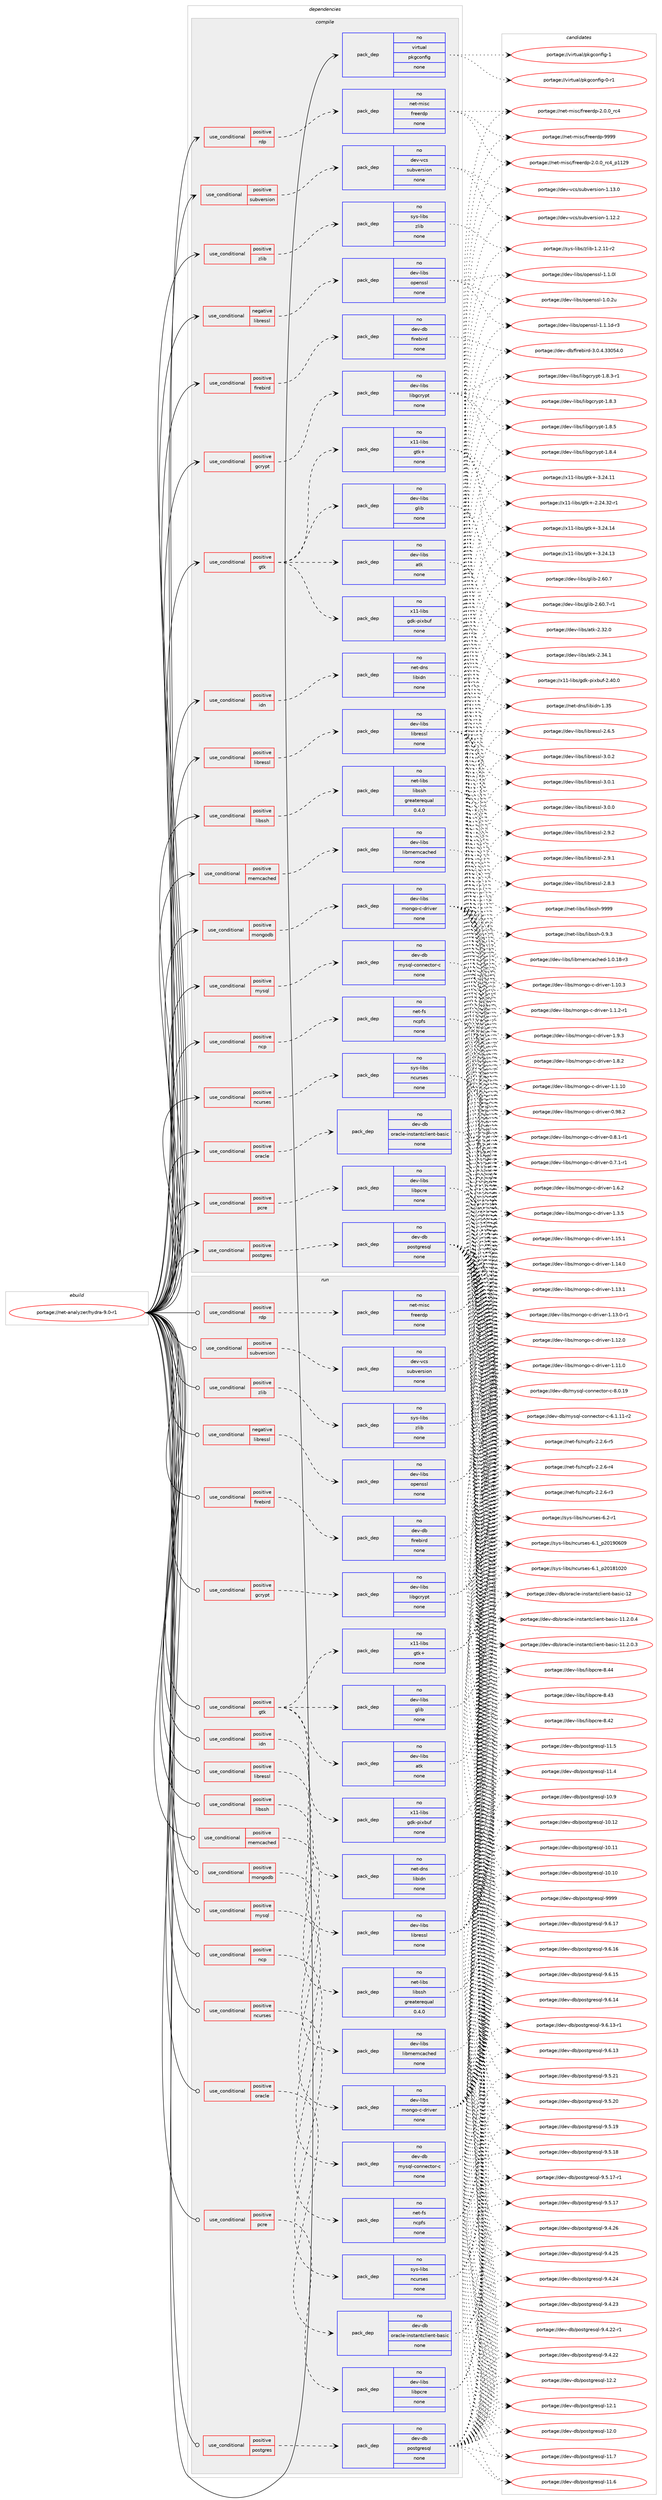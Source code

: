 digraph prolog {

# *************
# Graph options
# *************

newrank=true;
concentrate=true;
compound=true;
graph [rankdir=LR,fontname=Helvetica,fontsize=10,ranksep=1.5];#, ranksep=2.5, nodesep=0.2];
edge  [arrowhead=vee];
node  [fontname=Helvetica,fontsize=10];

# **********
# The ebuild
# **********

subgraph cluster_leftcol {
color=gray;
rank=same;
label=<<i>ebuild</i>>;
id [label="portage://net-analyzer/hydra-9.0-r1", color=red, width=4, href="../net-analyzer/hydra-9.0-r1.svg"];
}

# ****************
# The dependencies
# ****************

subgraph cluster_midcol {
color=gray;
label=<<i>dependencies</i>>;
subgraph cluster_compile {
fillcolor="#eeeeee";
style=filled;
label=<<i>compile</i>>;
subgraph cond35249 {
dependency156491 [label=<<TABLE BORDER="0" CELLBORDER="1" CELLSPACING="0" CELLPADDING="4"><TR><TD ROWSPAN="3" CELLPADDING="10">use_conditional</TD></TR><TR><TD>negative</TD></TR><TR><TD>libressl</TD></TR></TABLE>>, shape=none, color=red];
subgraph pack118668 {
dependency156492 [label=<<TABLE BORDER="0" CELLBORDER="1" CELLSPACING="0" CELLPADDING="4" WIDTH="220"><TR><TD ROWSPAN="6" CELLPADDING="30">pack_dep</TD></TR><TR><TD WIDTH="110">no</TD></TR><TR><TD>dev-libs</TD></TR><TR><TD>openssl</TD></TR><TR><TD>none</TD></TR><TR><TD></TD></TR></TABLE>>, shape=none, color=blue];
}
dependency156491:e -> dependency156492:w [weight=20,style="dashed",arrowhead="vee"];
}
id:e -> dependency156491:w [weight=20,style="solid",arrowhead="vee"];
subgraph cond35250 {
dependency156493 [label=<<TABLE BORDER="0" CELLBORDER="1" CELLSPACING="0" CELLPADDING="4"><TR><TD ROWSPAN="3" CELLPADDING="10">use_conditional</TD></TR><TR><TD>positive</TD></TR><TR><TD>firebird</TD></TR></TABLE>>, shape=none, color=red];
subgraph pack118669 {
dependency156494 [label=<<TABLE BORDER="0" CELLBORDER="1" CELLSPACING="0" CELLPADDING="4" WIDTH="220"><TR><TD ROWSPAN="6" CELLPADDING="30">pack_dep</TD></TR><TR><TD WIDTH="110">no</TD></TR><TR><TD>dev-db</TD></TR><TR><TD>firebird</TD></TR><TR><TD>none</TD></TR><TR><TD></TD></TR></TABLE>>, shape=none, color=blue];
}
dependency156493:e -> dependency156494:w [weight=20,style="dashed",arrowhead="vee"];
}
id:e -> dependency156493:w [weight=20,style="solid",arrowhead="vee"];
subgraph cond35251 {
dependency156495 [label=<<TABLE BORDER="0" CELLBORDER="1" CELLSPACING="0" CELLPADDING="4"><TR><TD ROWSPAN="3" CELLPADDING="10">use_conditional</TD></TR><TR><TD>positive</TD></TR><TR><TD>gcrypt</TD></TR></TABLE>>, shape=none, color=red];
subgraph pack118670 {
dependency156496 [label=<<TABLE BORDER="0" CELLBORDER="1" CELLSPACING="0" CELLPADDING="4" WIDTH="220"><TR><TD ROWSPAN="6" CELLPADDING="30">pack_dep</TD></TR><TR><TD WIDTH="110">no</TD></TR><TR><TD>dev-libs</TD></TR><TR><TD>libgcrypt</TD></TR><TR><TD>none</TD></TR><TR><TD></TD></TR></TABLE>>, shape=none, color=blue];
}
dependency156495:e -> dependency156496:w [weight=20,style="dashed",arrowhead="vee"];
}
id:e -> dependency156495:w [weight=20,style="solid",arrowhead="vee"];
subgraph cond35252 {
dependency156497 [label=<<TABLE BORDER="0" CELLBORDER="1" CELLSPACING="0" CELLPADDING="4"><TR><TD ROWSPAN="3" CELLPADDING="10">use_conditional</TD></TR><TR><TD>positive</TD></TR><TR><TD>gtk</TD></TR></TABLE>>, shape=none, color=red];
subgraph pack118671 {
dependency156498 [label=<<TABLE BORDER="0" CELLBORDER="1" CELLSPACING="0" CELLPADDING="4" WIDTH="220"><TR><TD ROWSPAN="6" CELLPADDING="30">pack_dep</TD></TR><TR><TD WIDTH="110">no</TD></TR><TR><TD>dev-libs</TD></TR><TR><TD>atk</TD></TR><TR><TD>none</TD></TR><TR><TD></TD></TR></TABLE>>, shape=none, color=blue];
}
dependency156497:e -> dependency156498:w [weight=20,style="dashed",arrowhead="vee"];
subgraph pack118672 {
dependency156499 [label=<<TABLE BORDER="0" CELLBORDER="1" CELLSPACING="0" CELLPADDING="4" WIDTH="220"><TR><TD ROWSPAN="6" CELLPADDING="30">pack_dep</TD></TR><TR><TD WIDTH="110">no</TD></TR><TR><TD>dev-libs</TD></TR><TR><TD>glib</TD></TR><TR><TD>none</TD></TR><TR><TD></TD></TR></TABLE>>, shape=none, color=blue];
}
dependency156497:e -> dependency156499:w [weight=20,style="dashed",arrowhead="vee"];
subgraph pack118673 {
dependency156500 [label=<<TABLE BORDER="0" CELLBORDER="1" CELLSPACING="0" CELLPADDING="4" WIDTH="220"><TR><TD ROWSPAN="6" CELLPADDING="30">pack_dep</TD></TR><TR><TD WIDTH="110">no</TD></TR><TR><TD>x11-libs</TD></TR><TR><TD>gdk-pixbuf</TD></TR><TR><TD>none</TD></TR><TR><TD></TD></TR></TABLE>>, shape=none, color=blue];
}
dependency156497:e -> dependency156500:w [weight=20,style="dashed",arrowhead="vee"];
subgraph pack118674 {
dependency156501 [label=<<TABLE BORDER="0" CELLBORDER="1" CELLSPACING="0" CELLPADDING="4" WIDTH="220"><TR><TD ROWSPAN="6" CELLPADDING="30">pack_dep</TD></TR><TR><TD WIDTH="110">no</TD></TR><TR><TD>x11-libs</TD></TR><TR><TD>gtk+</TD></TR><TR><TD>none</TD></TR><TR><TD></TD></TR></TABLE>>, shape=none, color=blue];
}
dependency156497:e -> dependency156501:w [weight=20,style="dashed",arrowhead="vee"];
}
id:e -> dependency156497:w [weight=20,style="solid",arrowhead="vee"];
subgraph cond35253 {
dependency156502 [label=<<TABLE BORDER="0" CELLBORDER="1" CELLSPACING="0" CELLPADDING="4"><TR><TD ROWSPAN="3" CELLPADDING="10">use_conditional</TD></TR><TR><TD>positive</TD></TR><TR><TD>idn</TD></TR></TABLE>>, shape=none, color=red];
subgraph pack118675 {
dependency156503 [label=<<TABLE BORDER="0" CELLBORDER="1" CELLSPACING="0" CELLPADDING="4" WIDTH="220"><TR><TD ROWSPAN="6" CELLPADDING="30">pack_dep</TD></TR><TR><TD WIDTH="110">no</TD></TR><TR><TD>net-dns</TD></TR><TR><TD>libidn</TD></TR><TR><TD>none</TD></TR><TR><TD></TD></TR></TABLE>>, shape=none, color=blue];
}
dependency156502:e -> dependency156503:w [weight=20,style="dashed",arrowhead="vee"];
}
id:e -> dependency156502:w [weight=20,style="solid",arrowhead="vee"];
subgraph cond35254 {
dependency156504 [label=<<TABLE BORDER="0" CELLBORDER="1" CELLSPACING="0" CELLPADDING="4"><TR><TD ROWSPAN="3" CELLPADDING="10">use_conditional</TD></TR><TR><TD>positive</TD></TR><TR><TD>libressl</TD></TR></TABLE>>, shape=none, color=red];
subgraph pack118676 {
dependency156505 [label=<<TABLE BORDER="0" CELLBORDER="1" CELLSPACING="0" CELLPADDING="4" WIDTH="220"><TR><TD ROWSPAN="6" CELLPADDING="30">pack_dep</TD></TR><TR><TD WIDTH="110">no</TD></TR><TR><TD>dev-libs</TD></TR><TR><TD>libressl</TD></TR><TR><TD>none</TD></TR><TR><TD></TD></TR></TABLE>>, shape=none, color=blue];
}
dependency156504:e -> dependency156505:w [weight=20,style="dashed",arrowhead="vee"];
}
id:e -> dependency156504:w [weight=20,style="solid",arrowhead="vee"];
subgraph cond35255 {
dependency156506 [label=<<TABLE BORDER="0" CELLBORDER="1" CELLSPACING="0" CELLPADDING="4"><TR><TD ROWSPAN="3" CELLPADDING="10">use_conditional</TD></TR><TR><TD>positive</TD></TR><TR><TD>libssh</TD></TR></TABLE>>, shape=none, color=red];
subgraph pack118677 {
dependency156507 [label=<<TABLE BORDER="0" CELLBORDER="1" CELLSPACING="0" CELLPADDING="4" WIDTH="220"><TR><TD ROWSPAN="6" CELLPADDING="30">pack_dep</TD></TR><TR><TD WIDTH="110">no</TD></TR><TR><TD>net-libs</TD></TR><TR><TD>libssh</TD></TR><TR><TD>greaterequal</TD></TR><TR><TD>0.4.0</TD></TR></TABLE>>, shape=none, color=blue];
}
dependency156506:e -> dependency156507:w [weight=20,style="dashed",arrowhead="vee"];
}
id:e -> dependency156506:w [weight=20,style="solid",arrowhead="vee"];
subgraph cond35256 {
dependency156508 [label=<<TABLE BORDER="0" CELLBORDER="1" CELLSPACING="0" CELLPADDING="4"><TR><TD ROWSPAN="3" CELLPADDING="10">use_conditional</TD></TR><TR><TD>positive</TD></TR><TR><TD>memcached</TD></TR></TABLE>>, shape=none, color=red];
subgraph pack118678 {
dependency156509 [label=<<TABLE BORDER="0" CELLBORDER="1" CELLSPACING="0" CELLPADDING="4" WIDTH="220"><TR><TD ROWSPAN="6" CELLPADDING="30">pack_dep</TD></TR><TR><TD WIDTH="110">no</TD></TR><TR><TD>dev-libs</TD></TR><TR><TD>libmemcached</TD></TR><TR><TD>none</TD></TR><TR><TD></TD></TR></TABLE>>, shape=none, color=blue];
}
dependency156508:e -> dependency156509:w [weight=20,style="dashed",arrowhead="vee"];
}
id:e -> dependency156508:w [weight=20,style="solid",arrowhead="vee"];
subgraph cond35257 {
dependency156510 [label=<<TABLE BORDER="0" CELLBORDER="1" CELLSPACING="0" CELLPADDING="4"><TR><TD ROWSPAN="3" CELLPADDING="10">use_conditional</TD></TR><TR><TD>positive</TD></TR><TR><TD>mongodb</TD></TR></TABLE>>, shape=none, color=red];
subgraph pack118679 {
dependency156511 [label=<<TABLE BORDER="0" CELLBORDER="1" CELLSPACING="0" CELLPADDING="4" WIDTH="220"><TR><TD ROWSPAN="6" CELLPADDING="30">pack_dep</TD></TR><TR><TD WIDTH="110">no</TD></TR><TR><TD>dev-libs</TD></TR><TR><TD>mongo-c-driver</TD></TR><TR><TD>none</TD></TR><TR><TD></TD></TR></TABLE>>, shape=none, color=blue];
}
dependency156510:e -> dependency156511:w [weight=20,style="dashed",arrowhead="vee"];
}
id:e -> dependency156510:w [weight=20,style="solid",arrowhead="vee"];
subgraph cond35258 {
dependency156512 [label=<<TABLE BORDER="0" CELLBORDER="1" CELLSPACING="0" CELLPADDING="4"><TR><TD ROWSPAN="3" CELLPADDING="10">use_conditional</TD></TR><TR><TD>positive</TD></TR><TR><TD>mysql</TD></TR></TABLE>>, shape=none, color=red];
subgraph pack118680 {
dependency156513 [label=<<TABLE BORDER="0" CELLBORDER="1" CELLSPACING="0" CELLPADDING="4" WIDTH="220"><TR><TD ROWSPAN="6" CELLPADDING="30">pack_dep</TD></TR><TR><TD WIDTH="110">no</TD></TR><TR><TD>dev-db</TD></TR><TR><TD>mysql-connector-c</TD></TR><TR><TD>none</TD></TR><TR><TD></TD></TR></TABLE>>, shape=none, color=blue];
}
dependency156512:e -> dependency156513:w [weight=20,style="dashed",arrowhead="vee"];
}
id:e -> dependency156512:w [weight=20,style="solid",arrowhead="vee"];
subgraph cond35259 {
dependency156514 [label=<<TABLE BORDER="0" CELLBORDER="1" CELLSPACING="0" CELLPADDING="4"><TR><TD ROWSPAN="3" CELLPADDING="10">use_conditional</TD></TR><TR><TD>positive</TD></TR><TR><TD>ncp</TD></TR></TABLE>>, shape=none, color=red];
subgraph pack118681 {
dependency156515 [label=<<TABLE BORDER="0" CELLBORDER="1" CELLSPACING="0" CELLPADDING="4" WIDTH="220"><TR><TD ROWSPAN="6" CELLPADDING="30">pack_dep</TD></TR><TR><TD WIDTH="110">no</TD></TR><TR><TD>net-fs</TD></TR><TR><TD>ncpfs</TD></TR><TR><TD>none</TD></TR><TR><TD></TD></TR></TABLE>>, shape=none, color=blue];
}
dependency156514:e -> dependency156515:w [weight=20,style="dashed",arrowhead="vee"];
}
id:e -> dependency156514:w [weight=20,style="solid",arrowhead="vee"];
subgraph cond35260 {
dependency156516 [label=<<TABLE BORDER="0" CELLBORDER="1" CELLSPACING="0" CELLPADDING="4"><TR><TD ROWSPAN="3" CELLPADDING="10">use_conditional</TD></TR><TR><TD>positive</TD></TR><TR><TD>ncurses</TD></TR></TABLE>>, shape=none, color=red];
subgraph pack118682 {
dependency156517 [label=<<TABLE BORDER="0" CELLBORDER="1" CELLSPACING="0" CELLPADDING="4" WIDTH="220"><TR><TD ROWSPAN="6" CELLPADDING="30">pack_dep</TD></TR><TR><TD WIDTH="110">no</TD></TR><TR><TD>sys-libs</TD></TR><TR><TD>ncurses</TD></TR><TR><TD>none</TD></TR><TR><TD></TD></TR></TABLE>>, shape=none, color=blue];
}
dependency156516:e -> dependency156517:w [weight=20,style="dashed",arrowhead="vee"];
}
id:e -> dependency156516:w [weight=20,style="solid",arrowhead="vee"];
subgraph cond35261 {
dependency156518 [label=<<TABLE BORDER="0" CELLBORDER="1" CELLSPACING="0" CELLPADDING="4"><TR><TD ROWSPAN="3" CELLPADDING="10">use_conditional</TD></TR><TR><TD>positive</TD></TR><TR><TD>oracle</TD></TR></TABLE>>, shape=none, color=red];
subgraph pack118683 {
dependency156519 [label=<<TABLE BORDER="0" CELLBORDER="1" CELLSPACING="0" CELLPADDING="4" WIDTH="220"><TR><TD ROWSPAN="6" CELLPADDING="30">pack_dep</TD></TR><TR><TD WIDTH="110">no</TD></TR><TR><TD>dev-db</TD></TR><TR><TD>oracle-instantclient-basic</TD></TR><TR><TD>none</TD></TR><TR><TD></TD></TR></TABLE>>, shape=none, color=blue];
}
dependency156518:e -> dependency156519:w [weight=20,style="dashed",arrowhead="vee"];
}
id:e -> dependency156518:w [weight=20,style="solid",arrowhead="vee"];
subgraph cond35262 {
dependency156520 [label=<<TABLE BORDER="0" CELLBORDER="1" CELLSPACING="0" CELLPADDING="4"><TR><TD ROWSPAN="3" CELLPADDING="10">use_conditional</TD></TR><TR><TD>positive</TD></TR><TR><TD>pcre</TD></TR></TABLE>>, shape=none, color=red];
subgraph pack118684 {
dependency156521 [label=<<TABLE BORDER="0" CELLBORDER="1" CELLSPACING="0" CELLPADDING="4" WIDTH="220"><TR><TD ROWSPAN="6" CELLPADDING="30">pack_dep</TD></TR><TR><TD WIDTH="110">no</TD></TR><TR><TD>dev-libs</TD></TR><TR><TD>libpcre</TD></TR><TR><TD>none</TD></TR><TR><TD></TD></TR></TABLE>>, shape=none, color=blue];
}
dependency156520:e -> dependency156521:w [weight=20,style="dashed",arrowhead="vee"];
}
id:e -> dependency156520:w [weight=20,style="solid",arrowhead="vee"];
subgraph cond35263 {
dependency156522 [label=<<TABLE BORDER="0" CELLBORDER="1" CELLSPACING="0" CELLPADDING="4"><TR><TD ROWSPAN="3" CELLPADDING="10">use_conditional</TD></TR><TR><TD>positive</TD></TR><TR><TD>postgres</TD></TR></TABLE>>, shape=none, color=red];
subgraph pack118685 {
dependency156523 [label=<<TABLE BORDER="0" CELLBORDER="1" CELLSPACING="0" CELLPADDING="4" WIDTH="220"><TR><TD ROWSPAN="6" CELLPADDING="30">pack_dep</TD></TR><TR><TD WIDTH="110">no</TD></TR><TR><TD>dev-db</TD></TR><TR><TD>postgresql</TD></TR><TR><TD>none</TD></TR><TR><TD></TD></TR></TABLE>>, shape=none, color=blue];
}
dependency156522:e -> dependency156523:w [weight=20,style="dashed",arrowhead="vee"];
}
id:e -> dependency156522:w [weight=20,style="solid",arrowhead="vee"];
subgraph cond35264 {
dependency156524 [label=<<TABLE BORDER="0" CELLBORDER="1" CELLSPACING="0" CELLPADDING="4"><TR><TD ROWSPAN="3" CELLPADDING="10">use_conditional</TD></TR><TR><TD>positive</TD></TR><TR><TD>rdp</TD></TR></TABLE>>, shape=none, color=red];
subgraph pack118686 {
dependency156525 [label=<<TABLE BORDER="0" CELLBORDER="1" CELLSPACING="0" CELLPADDING="4" WIDTH="220"><TR><TD ROWSPAN="6" CELLPADDING="30">pack_dep</TD></TR><TR><TD WIDTH="110">no</TD></TR><TR><TD>net-misc</TD></TR><TR><TD>freerdp</TD></TR><TR><TD>none</TD></TR><TR><TD></TD></TR></TABLE>>, shape=none, color=blue];
}
dependency156524:e -> dependency156525:w [weight=20,style="dashed",arrowhead="vee"];
}
id:e -> dependency156524:w [weight=20,style="solid",arrowhead="vee"];
subgraph cond35265 {
dependency156526 [label=<<TABLE BORDER="0" CELLBORDER="1" CELLSPACING="0" CELLPADDING="4"><TR><TD ROWSPAN="3" CELLPADDING="10">use_conditional</TD></TR><TR><TD>positive</TD></TR><TR><TD>subversion</TD></TR></TABLE>>, shape=none, color=red];
subgraph pack118687 {
dependency156527 [label=<<TABLE BORDER="0" CELLBORDER="1" CELLSPACING="0" CELLPADDING="4" WIDTH="220"><TR><TD ROWSPAN="6" CELLPADDING="30">pack_dep</TD></TR><TR><TD WIDTH="110">no</TD></TR><TR><TD>dev-vcs</TD></TR><TR><TD>subversion</TD></TR><TR><TD>none</TD></TR><TR><TD></TD></TR></TABLE>>, shape=none, color=blue];
}
dependency156526:e -> dependency156527:w [weight=20,style="dashed",arrowhead="vee"];
}
id:e -> dependency156526:w [weight=20,style="solid",arrowhead="vee"];
subgraph cond35266 {
dependency156528 [label=<<TABLE BORDER="0" CELLBORDER="1" CELLSPACING="0" CELLPADDING="4"><TR><TD ROWSPAN="3" CELLPADDING="10">use_conditional</TD></TR><TR><TD>positive</TD></TR><TR><TD>zlib</TD></TR></TABLE>>, shape=none, color=red];
subgraph pack118688 {
dependency156529 [label=<<TABLE BORDER="0" CELLBORDER="1" CELLSPACING="0" CELLPADDING="4" WIDTH="220"><TR><TD ROWSPAN="6" CELLPADDING="30">pack_dep</TD></TR><TR><TD WIDTH="110">no</TD></TR><TR><TD>sys-libs</TD></TR><TR><TD>zlib</TD></TR><TR><TD>none</TD></TR><TR><TD></TD></TR></TABLE>>, shape=none, color=blue];
}
dependency156528:e -> dependency156529:w [weight=20,style="dashed",arrowhead="vee"];
}
id:e -> dependency156528:w [weight=20,style="solid",arrowhead="vee"];
subgraph pack118689 {
dependency156530 [label=<<TABLE BORDER="0" CELLBORDER="1" CELLSPACING="0" CELLPADDING="4" WIDTH="220"><TR><TD ROWSPAN="6" CELLPADDING="30">pack_dep</TD></TR><TR><TD WIDTH="110">no</TD></TR><TR><TD>virtual</TD></TR><TR><TD>pkgconfig</TD></TR><TR><TD>none</TD></TR><TR><TD></TD></TR></TABLE>>, shape=none, color=blue];
}
id:e -> dependency156530:w [weight=20,style="solid",arrowhead="vee"];
}
subgraph cluster_compileandrun {
fillcolor="#eeeeee";
style=filled;
label=<<i>compile and run</i>>;
}
subgraph cluster_run {
fillcolor="#eeeeee";
style=filled;
label=<<i>run</i>>;
subgraph cond35267 {
dependency156531 [label=<<TABLE BORDER="0" CELLBORDER="1" CELLSPACING="0" CELLPADDING="4"><TR><TD ROWSPAN="3" CELLPADDING="10">use_conditional</TD></TR><TR><TD>negative</TD></TR><TR><TD>libressl</TD></TR></TABLE>>, shape=none, color=red];
subgraph pack118690 {
dependency156532 [label=<<TABLE BORDER="0" CELLBORDER="1" CELLSPACING="0" CELLPADDING="4" WIDTH="220"><TR><TD ROWSPAN="6" CELLPADDING="30">pack_dep</TD></TR><TR><TD WIDTH="110">no</TD></TR><TR><TD>dev-libs</TD></TR><TR><TD>openssl</TD></TR><TR><TD>none</TD></TR><TR><TD></TD></TR></TABLE>>, shape=none, color=blue];
}
dependency156531:e -> dependency156532:w [weight=20,style="dashed",arrowhead="vee"];
}
id:e -> dependency156531:w [weight=20,style="solid",arrowhead="odot"];
subgraph cond35268 {
dependency156533 [label=<<TABLE BORDER="0" CELLBORDER="1" CELLSPACING="0" CELLPADDING="4"><TR><TD ROWSPAN="3" CELLPADDING="10">use_conditional</TD></TR><TR><TD>positive</TD></TR><TR><TD>firebird</TD></TR></TABLE>>, shape=none, color=red];
subgraph pack118691 {
dependency156534 [label=<<TABLE BORDER="0" CELLBORDER="1" CELLSPACING="0" CELLPADDING="4" WIDTH="220"><TR><TD ROWSPAN="6" CELLPADDING="30">pack_dep</TD></TR><TR><TD WIDTH="110">no</TD></TR><TR><TD>dev-db</TD></TR><TR><TD>firebird</TD></TR><TR><TD>none</TD></TR><TR><TD></TD></TR></TABLE>>, shape=none, color=blue];
}
dependency156533:e -> dependency156534:w [weight=20,style="dashed",arrowhead="vee"];
}
id:e -> dependency156533:w [weight=20,style="solid",arrowhead="odot"];
subgraph cond35269 {
dependency156535 [label=<<TABLE BORDER="0" CELLBORDER="1" CELLSPACING="0" CELLPADDING="4"><TR><TD ROWSPAN="3" CELLPADDING="10">use_conditional</TD></TR><TR><TD>positive</TD></TR><TR><TD>gcrypt</TD></TR></TABLE>>, shape=none, color=red];
subgraph pack118692 {
dependency156536 [label=<<TABLE BORDER="0" CELLBORDER="1" CELLSPACING="0" CELLPADDING="4" WIDTH="220"><TR><TD ROWSPAN="6" CELLPADDING="30">pack_dep</TD></TR><TR><TD WIDTH="110">no</TD></TR><TR><TD>dev-libs</TD></TR><TR><TD>libgcrypt</TD></TR><TR><TD>none</TD></TR><TR><TD></TD></TR></TABLE>>, shape=none, color=blue];
}
dependency156535:e -> dependency156536:w [weight=20,style="dashed",arrowhead="vee"];
}
id:e -> dependency156535:w [weight=20,style="solid",arrowhead="odot"];
subgraph cond35270 {
dependency156537 [label=<<TABLE BORDER="0" CELLBORDER="1" CELLSPACING="0" CELLPADDING="4"><TR><TD ROWSPAN="3" CELLPADDING="10">use_conditional</TD></TR><TR><TD>positive</TD></TR><TR><TD>gtk</TD></TR></TABLE>>, shape=none, color=red];
subgraph pack118693 {
dependency156538 [label=<<TABLE BORDER="0" CELLBORDER="1" CELLSPACING="0" CELLPADDING="4" WIDTH="220"><TR><TD ROWSPAN="6" CELLPADDING="30">pack_dep</TD></TR><TR><TD WIDTH="110">no</TD></TR><TR><TD>dev-libs</TD></TR><TR><TD>atk</TD></TR><TR><TD>none</TD></TR><TR><TD></TD></TR></TABLE>>, shape=none, color=blue];
}
dependency156537:e -> dependency156538:w [weight=20,style="dashed",arrowhead="vee"];
subgraph pack118694 {
dependency156539 [label=<<TABLE BORDER="0" CELLBORDER="1" CELLSPACING="0" CELLPADDING="4" WIDTH="220"><TR><TD ROWSPAN="6" CELLPADDING="30">pack_dep</TD></TR><TR><TD WIDTH="110">no</TD></TR><TR><TD>dev-libs</TD></TR><TR><TD>glib</TD></TR><TR><TD>none</TD></TR><TR><TD></TD></TR></TABLE>>, shape=none, color=blue];
}
dependency156537:e -> dependency156539:w [weight=20,style="dashed",arrowhead="vee"];
subgraph pack118695 {
dependency156540 [label=<<TABLE BORDER="0" CELLBORDER="1" CELLSPACING="0" CELLPADDING="4" WIDTH="220"><TR><TD ROWSPAN="6" CELLPADDING="30">pack_dep</TD></TR><TR><TD WIDTH="110">no</TD></TR><TR><TD>x11-libs</TD></TR><TR><TD>gdk-pixbuf</TD></TR><TR><TD>none</TD></TR><TR><TD></TD></TR></TABLE>>, shape=none, color=blue];
}
dependency156537:e -> dependency156540:w [weight=20,style="dashed",arrowhead="vee"];
subgraph pack118696 {
dependency156541 [label=<<TABLE BORDER="0" CELLBORDER="1" CELLSPACING="0" CELLPADDING="4" WIDTH="220"><TR><TD ROWSPAN="6" CELLPADDING="30">pack_dep</TD></TR><TR><TD WIDTH="110">no</TD></TR><TR><TD>x11-libs</TD></TR><TR><TD>gtk+</TD></TR><TR><TD>none</TD></TR><TR><TD></TD></TR></TABLE>>, shape=none, color=blue];
}
dependency156537:e -> dependency156541:w [weight=20,style="dashed",arrowhead="vee"];
}
id:e -> dependency156537:w [weight=20,style="solid",arrowhead="odot"];
subgraph cond35271 {
dependency156542 [label=<<TABLE BORDER="0" CELLBORDER="1" CELLSPACING="0" CELLPADDING="4"><TR><TD ROWSPAN="3" CELLPADDING="10">use_conditional</TD></TR><TR><TD>positive</TD></TR><TR><TD>idn</TD></TR></TABLE>>, shape=none, color=red];
subgraph pack118697 {
dependency156543 [label=<<TABLE BORDER="0" CELLBORDER="1" CELLSPACING="0" CELLPADDING="4" WIDTH="220"><TR><TD ROWSPAN="6" CELLPADDING="30">pack_dep</TD></TR><TR><TD WIDTH="110">no</TD></TR><TR><TD>net-dns</TD></TR><TR><TD>libidn</TD></TR><TR><TD>none</TD></TR><TR><TD></TD></TR></TABLE>>, shape=none, color=blue];
}
dependency156542:e -> dependency156543:w [weight=20,style="dashed",arrowhead="vee"];
}
id:e -> dependency156542:w [weight=20,style="solid",arrowhead="odot"];
subgraph cond35272 {
dependency156544 [label=<<TABLE BORDER="0" CELLBORDER="1" CELLSPACING="0" CELLPADDING="4"><TR><TD ROWSPAN="3" CELLPADDING="10">use_conditional</TD></TR><TR><TD>positive</TD></TR><TR><TD>libressl</TD></TR></TABLE>>, shape=none, color=red];
subgraph pack118698 {
dependency156545 [label=<<TABLE BORDER="0" CELLBORDER="1" CELLSPACING="0" CELLPADDING="4" WIDTH="220"><TR><TD ROWSPAN="6" CELLPADDING="30">pack_dep</TD></TR><TR><TD WIDTH="110">no</TD></TR><TR><TD>dev-libs</TD></TR><TR><TD>libressl</TD></TR><TR><TD>none</TD></TR><TR><TD></TD></TR></TABLE>>, shape=none, color=blue];
}
dependency156544:e -> dependency156545:w [weight=20,style="dashed",arrowhead="vee"];
}
id:e -> dependency156544:w [weight=20,style="solid",arrowhead="odot"];
subgraph cond35273 {
dependency156546 [label=<<TABLE BORDER="0" CELLBORDER="1" CELLSPACING="0" CELLPADDING="4"><TR><TD ROWSPAN="3" CELLPADDING="10">use_conditional</TD></TR><TR><TD>positive</TD></TR><TR><TD>libssh</TD></TR></TABLE>>, shape=none, color=red];
subgraph pack118699 {
dependency156547 [label=<<TABLE BORDER="0" CELLBORDER="1" CELLSPACING="0" CELLPADDING="4" WIDTH="220"><TR><TD ROWSPAN="6" CELLPADDING="30">pack_dep</TD></TR><TR><TD WIDTH="110">no</TD></TR><TR><TD>net-libs</TD></TR><TR><TD>libssh</TD></TR><TR><TD>greaterequal</TD></TR><TR><TD>0.4.0</TD></TR></TABLE>>, shape=none, color=blue];
}
dependency156546:e -> dependency156547:w [weight=20,style="dashed",arrowhead="vee"];
}
id:e -> dependency156546:w [weight=20,style="solid",arrowhead="odot"];
subgraph cond35274 {
dependency156548 [label=<<TABLE BORDER="0" CELLBORDER="1" CELLSPACING="0" CELLPADDING="4"><TR><TD ROWSPAN="3" CELLPADDING="10">use_conditional</TD></TR><TR><TD>positive</TD></TR><TR><TD>memcached</TD></TR></TABLE>>, shape=none, color=red];
subgraph pack118700 {
dependency156549 [label=<<TABLE BORDER="0" CELLBORDER="1" CELLSPACING="0" CELLPADDING="4" WIDTH="220"><TR><TD ROWSPAN="6" CELLPADDING="30">pack_dep</TD></TR><TR><TD WIDTH="110">no</TD></TR><TR><TD>dev-libs</TD></TR><TR><TD>libmemcached</TD></TR><TR><TD>none</TD></TR><TR><TD></TD></TR></TABLE>>, shape=none, color=blue];
}
dependency156548:e -> dependency156549:w [weight=20,style="dashed",arrowhead="vee"];
}
id:e -> dependency156548:w [weight=20,style="solid",arrowhead="odot"];
subgraph cond35275 {
dependency156550 [label=<<TABLE BORDER="0" CELLBORDER="1" CELLSPACING="0" CELLPADDING="4"><TR><TD ROWSPAN="3" CELLPADDING="10">use_conditional</TD></TR><TR><TD>positive</TD></TR><TR><TD>mongodb</TD></TR></TABLE>>, shape=none, color=red];
subgraph pack118701 {
dependency156551 [label=<<TABLE BORDER="0" CELLBORDER="1" CELLSPACING="0" CELLPADDING="4" WIDTH="220"><TR><TD ROWSPAN="6" CELLPADDING="30">pack_dep</TD></TR><TR><TD WIDTH="110">no</TD></TR><TR><TD>dev-libs</TD></TR><TR><TD>mongo-c-driver</TD></TR><TR><TD>none</TD></TR><TR><TD></TD></TR></TABLE>>, shape=none, color=blue];
}
dependency156550:e -> dependency156551:w [weight=20,style="dashed",arrowhead="vee"];
}
id:e -> dependency156550:w [weight=20,style="solid",arrowhead="odot"];
subgraph cond35276 {
dependency156552 [label=<<TABLE BORDER="0" CELLBORDER="1" CELLSPACING="0" CELLPADDING="4"><TR><TD ROWSPAN="3" CELLPADDING="10">use_conditional</TD></TR><TR><TD>positive</TD></TR><TR><TD>mysql</TD></TR></TABLE>>, shape=none, color=red];
subgraph pack118702 {
dependency156553 [label=<<TABLE BORDER="0" CELLBORDER="1" CELLSPACING="0" CELLPADDING="4" WIDTH="220"><TR><TD ROWSPAN="6" CELLPADDING="30">pack_dep</TD></TR><TR><TD WIDTH="110">no</TD></TR><TR><TD>dev-db</TD></TR><TR><TD>mysql-connector-c</TD></TR><TR><TD>none</TD></TR><TR><TD></TD></TR></TABLE>>, shape=none, color=blue];
}
dependency156552:e -> dependency156553:w [weight=20,style="dashed",arrowhead="vee"];
}
id:e -> dependency156552:w [weight=20,style="solid",arrowhead="odot"];
subgraph cond35277 {
dependency156554 [label=<<TABLE BORDER="0" CELLBORDER="1" CELLSPACING="0" CELLPADDING="4"><TR><TD ROWSPAN="3" CELLPADDING="10">use_conditional</TD></TR><TR><TD>positive</TD></TR><TR><TD>ncp</TD></TR></TABLE>>, shape=none, color=red];
subgraph pack118703 {
dependency156555 [label=<<TABLE BORDER="0" CELLBORDER="1" CELLSPACING="0" CELLPADDING="4" WIDTH="220"><TR><TD ROWSPAN="6" CELLPADDING="30">pack_dep</TD></TR><TR><TD WIDTH="110">no</TD></TR><TR><TD>net-fs</TD></TR><TR><TD>ncpfs</TD></TR><TR><TD>none</TD></TR><TR><TD></TD></TR></TABLE>>, shape=none, color=blue];
}
dependency156554:e -> dependency156555:w [weight=20,style="dashed",arrowhead="vee"];
}
id:e -> dependency156554:w [weight=20,style="solid",arrowhead="odot"];
subgraph cond35278 {
dependency156556 [label=<<TABLE BORDER="0" CELLBORDER="1" CELLSPACING="0" CELLPADDING="4"><TR><TD ROWSPAN="3" CELLPADDING="10">use_conditional</TD></TR><TR><TD>positive</TD></TR><TR><TD>ncurses</TD></TR></TABLE>>, shape=none, color=red];
subgraph pack118704 {
dependency156557 [label=<<TABLE BORDER="0" CELLBORDER="1" CELLSPACING="0" CELLPADDING="4" WIDTH="220"><TR><TD ROWSPAN="6" CELLPADDING="30">pack_dep</TD></TR><TR><TD WIDTH="110">no</TD></TR><TR><TD>sys-libs</TD></TR><TR><TD>ncurses</TD></TR><TR><TD>none</TD></TR><TR><TD></TD></TR></TABLE>>, shape=none, color=blue];
}
dependency156556:e -> dependency156557:w [weight=20,style="dashed",arrowhead="vee"];
}
id:e -> dependency156556:w [weight=20,style="solid",arrowhead="odot"];
subgraph cond35279 {
dependency156558 [label=<<TABLE BORDER="0" CELLBORDER="1" CELLSPACING="0" CELLPADDING="4"><TR><TD ROWSPAN="3" CELLPADDING="10">use_conditional</TD></TR><TR><TD>positive</TD></TR><TR><TD>oracle</TD></TR></TABLE>>, shape=none, color=red];
subgraph pack118705 {
dependency156559 [label=<<TABLE BORDER="0" CELLBORDER="1" CELLSPACING="0" CELLPADDING="4" WIDTH="220"><TR><TD ROWSPAN="6" CELLPADDING="30">pack_dep</TD></TR><TR><TD WIDTH="110">no</TD></TR><TR><TD>dev-db</TD></TR><TR><TD>oracle-instantclient-basic</TD></TR><TR><TD>none</TD></TR><TR><TD></TD></TR></TABLE>>, shape=none, color=blue];
}
dependency156558:e -> dependency156559:w [weight=20,style="dashed",arrowhead="vee"];
}
id:e -> dependency156558:w [weight=20,style="solid",arrowhead="odot"];
subgraph cond35280 {
dependency156560 [label=<<TABLE BORDER="0" CELLBORDER="1" CELLSPACING="0" CELLPADDING="4"><TR><TD ROWSPAN="3" CELLPADDING="10">use_conditional</TD></TR><TR><TD>positive</TD></TR><TR><TD>pcre</TD></TR></TABLE>>, shape=none, color=red];
subgraph pack118706 {
dependency156561 [label=<<TABLE BORDER="0" CELLBORDER="1" CELLSPACING="0" CELLPADDING="4" WIDTH="220"><TR><TD ROWSPAN="6" CELLPADDING="30">pack_dep</TD></TR><TR><TD WIDTH="110">no</TD></TR><TR><TD>dev-libs</TD></TR><TR><TD>libpcre</TD></TR><TR><TD>none</TD></TR><TR><TD></TD></TR></TABLE>>, shape=none, color=blue];
}
dependency156560:e -> dependency156561:w [weight=20,style="dashed",arrowhead="vee"];
}
id:e -> dependency156560:w [weight=20,style="solid",arrowhead="odot"];
subgraph cond35281 {
dependency156562 [label=<<TABLE BORDER="0" CELLBORDER="1" CELLSPACING="0" CELLPADDING="4"><TR><TD ROWSPAN="3" CELLPADDING="10">use_conditional</TD></TR><TR><TD>positive</TD></TR><TR><TD>postgres</TD></TR></TABLE>>, shape=none, color=red];
subgraph pack118707 {
dependency156563 [label=<<TABLE BORDER="0" CELLBORDER="1" CELLSPACING="0" CELLPADDING="4" WIDTH="220"><TR><TD ROWSPAN="6" CELLPADDING="30">pack_dep</TD></TR><TR><TD WIDTH="110">no</TD></TR><TR><TD>dev-db</TD></TR><TR><TD>postgresql</TD></TR><TR><TD>none</TD></TR><TR><TD></TD></TR></TABLE>>, shape=none, color=blue];
}
dependency156562:e -> dependency156563:w [weight=20,style="dashed",arrowhead="vee"];
}
id:e -> dependency156562:w [weight=20,style="solid",arrowhead="odot"];
subgraph cond35282 {
dependency156564 [label=<<TABLE BORDER="0" CELLBORDER="1" CELLSPACING="0" CELLPADDING="4"><TR><TD ROWSPAN="3" CELLPADDING="10">use_conditional</TD></TR><TR><TD>positive</TD></TR><TR><TD>rdp</TD></TR></TABLE>>, shape=none, color=red];
subgraph pack118708 {
dependency156565 [label=<<TABLE BORDER="0" CELLBORDER="1" CELLSPACING="0" CELLPADDING="4" WIDTH="220"><TR><TD ROWSPAN="6" CELLPADDING="30">pack_dep</TD></TR><TR><TD WIDTH="110">no</TD></TR><TR><TD>net-misc</TD></TR><TR><TD>freerdp</TD></TR><TR><TD>none</TD></TR><TR><TD></TD></TR></TABLE>>, shape=none, color=blue];
}
dependency156564:e -> dependency156565:w [weight=20,style="dashed",arrowhead="vee"];
}
id:e -> dependency156564:w [weight=20,style="solid",arrowhead="odot"];
subgraph cond35283 {
dependency156566 [label=<<TABLE BORDER="0" CELLBORDER="1" CELLSPACING="0" CELLPADDING="4"><TR><TD ROWSPAN="3" CELLPADDING="10">use_conditional</TD></TR><TR><TD>positive</TD></TR><TR><TD>subversion</TD></TR></TABLE>>, shape=none, color=red];
subgraph pack118709 {
dependency156567 [label=<<TABLE BORDER="0" CELLBORDER="1" CELLSPACING="0" CELLPADDING="4" WIDTH="220"><TR><TD ROWSPAN="6" CELLPADDING="30">pack_dep</TD></TR><TR><TD WIDTH="110">no</TD></TR><TR><TD>dev-vcs</TD></TR><TR><TD>subversion</TD></TR><TR><TD>none</TD></TR><TR><TD></TD></TR></TABLE>>, shape=none, color=blue];
}
dependency156566:e -> dependency156567:w [weight=20,style="dashed",arrowhead="vee"];
}
id:e -> dependency156566:w [weight=20,style="solid",arrowhead="odot"];
subgraph cond35284 {
dependency156568 [label=<<TABLE BORDER="0" CELLBORDER="1" CELLSPACING="0" CELLPADDING="4"><TR><TD ROWSPAN="3" CELLPADDING="10">use_conditional</TD></TR><TR><TD>positive</TD></TR><TR><TD>zlib</TD></TR></TABLE>>, shape=none, color=red];
subgraph pack118710 {
dependency156569 [label=<<TABLE BORDER="0" CELLBORDER="1" CELLSPACING="0" CELLPADDING="4" WIDTH="220"><TR><TD ROWSPAN="6" CELLPADDING="30">pack_dep</TD></TR><TR><TD WIDTH="110">no</TD></TR><TR><TD>sys-libs</TD></TR><TR><TD>zlib</TD></TR><TR><TD>none</TD></TR><TR><TD></TD></TR></TABLE>>, shape=none, color=blue];
}
dependency156568:e -> dependency156569:w [weight=20,style="dashed",arrowhead="vee"];
}
id:e -> dependency156568:w [weight=20,style="solid",arrowhead="odot"];
}
}

# **************
# The candidates
# **************

subgraph cluster_choices {
rank=same;
color=gray;
label=<<i>candidates</i>>;

subgraph choice118668 {
color=black;
nodesep=1;
choice1001011184510810598115471111121011101151151084549464946491004511451 [label="portage://dev-libs/openssl-1.1.1d-r3", color=red, width=4,href="../dev-libs/openssl-1.1.1d-r3.svg"];
choice100101118451081059811547111112101110115115108454946494648108 [label="portage://dev-libs/openssl-1.1.0l", color=red, width=4,href="../dev-libs/openssl-1.1.0l.svg"];
choice100101118451081059811547111112101110115115108454946484650117 [label="portage://dev-libs/openssl-1.0.2u", color=red, width=4,href="../dev-libs/openssl-1.0.2u.svg"];
dependency156492:e -> choice1001011184510810598115471111121011101151151084549464946491004511451:w [style=dotted,weight="100"];
dependency156492:e -> choice100101118451081059811547111112101110115115108454946494648108:w [style=dotted,weight="100"];
dependency156492:e -> choice100101118451081059811547111112101110115115108454946484650117:w [style=dotted,weight="100"];
}
subgraph choice118669 {
color=black;
nodesep=1;
choice100101118451009847102105114101981051141004551464846524651514853524648 [label="portage://dev-db/firebird-3.0.4.33054.0", color=red, width=4,href="../dev-db/firebird-3.0.4.33054.0.svg"];
dependency156494:e -> choice100101118451009847102105114101981051141004551464846524651514853524648:w [style=dotted,weight="100"];
}
subgraph choice118670 {
color=black;
nodesep=1;
choice1001011184510810598115471081059810399114121112116454946564653 [label="portage://dev-libs/libgcrypt-1.8.5", color=red, width=4,href="../dev-libs/libgcrypt-1.8.5.svg"];
choice1001011184510810598115471081059810399114121112116454946564652 [label="portage://dev-libs/libgcrypt-1.8.4", color=red, width=4,href="../dev-libs/libgcrypt-1.8.4.svg"];
choice10010111845108105981154710810598103991141211121164549465646514511449 [label="portage://dev-libs/libgcrypt-1.8.3-r1", color=red, width=4,href="../dev-libs/libgcrypt-1.8.3-r1.svg"];
choice1001011184510810598115471081059810399114121112116454946564651 [label="portage://dev-libs/libgcrypt-1.8.3", color=red, width=4,href="../dev-libs/libgcrypt-1.8.3.svg"];
dependency156496:e -> choice1001011184510810598115471081059810399114121112116454946564653:w [style=dotted,weight="100"];
dependency156496:e -> choice1001011184510810598115471081059810399114121112116454946564652:w [style=dotted,weight="100"];
dependency156496:e -> choice10010111845108105981154710810598103991141211121164549465646514511449:w [style=dotted,weight="100"];
dependency156496:e -> choice1001011184510810598115471081059810399114121112116454946564651:w [style=dotted,weight="100"];
}
subgraph choice118671 {
color=black;
nodesep=1;
choice1001011184510810598115479711610745504651524649 [label="portage://dev-libs/atk-2.34.1", color=red, width=4,href="../dev-libs/atk-2.34.1.svg"];
choice1001011184510810598115479711610745504651504648 [label="portage://dev-libs/atk-2.32.0", color=red, width=4,href="../dev-libs/atk-2.32.0.svg"];
dependency156498:e -> choice1001011184510810598115479711610745504651524649:w [style=dotted,weight="100"];
dependency156498:e -> choice1001011184510810598115479711610745504651504648:w [style=dotted,weight="100"];
}
subgraph choice118672 {
color=black;
nodesep=1;
choice10010111845108105981154710310810598455046544846554511449 [label="portage://dev-libs/glib-2.60.7-r1", color=red, width=4,href="../dev-libs/glib-2.60.7-r1.svg"];
choice1001011184510810598115471031081059845504654484655 [label="portage://dev-libs/glib-2.60.7", color=red, width=4,href="../dev-libs/glib-2.60.7.svg"];
dependency156499:e -> choice10010111845108105981154710310810598455046544846554511449:w [style=dotted,weight="100"];
dependency156499:e -> choice1001011184510810598115471031081059845504654484655:w [style=dotted,weight="100"];
}
subgraph choice118673 {
color=black;
nodesep=1;
choice1204949451081059811547103100107451121051209811710245504652484648 [label="portage://x11-libs/gdk-pixbuf-2.40.0", color=red, width=4,href="../x11-libs/gdk-pixbuf-2.40.0.svg"];
dependency156500:e -> choice1204949451081059811547103100107451121051209811710245504652484648:w [style=dotted,weight="100"];
}
subgraph choice118674 {
color=black;
nodesep=1;
choice1204949451081059811547103116107434551465052464952 [label="portage://x11-libs/gtk+-3.24.14", color=red, width=4,href="../x11-libs/gtk+-3.24.14.svg"];
choice1204949451081059811547103116107434551465052464951 [label="portage://x11-libs/gtk+-3.24.13", color=red, width=4,href="../x11-libs/gtk+-3.24.13.svg"];
choice1204949451081059811547103116107434551465052464949 [label="portage://x11-libs/gtk+-3.24.11", color=red, width=4,href="../x11-libs/gtk+-3.24.11.svg"];
choice12049494510810598115471031161074345504650524651504511449 [label="portage://x11-libs/gtk+-2.24.32-r1", color=red, width=4,href="../x11-libs/gtk+-2.24.32-r1.svg"];
dependency156501:e -> choice1204949451081059811547103116107434551465052464952:w [style=dotted,weight="100"];
dependency156501:e -> choice1204949451081059811547103116107434551465052464951:w [style=dotted,weight="100"];
dependency156501:e -> choice1204949451081059811547103116107434551465052464949:w [style=dotted,weight="100"];
dependency156501:e -> choice12049494510810598115471031161074345504650524651504511449:w [style=dotted,weight="100"];
}
subgraph choice118675 {
color=black;
nodesep=1;
choice1101011164510011011547108105981051001104549465153 [label="portage://net-dns/libidn-1.35", color=red, width=4,href="../net-dns/libidn-1.35.svg"];
dependency156503:e -> choice1101011164510011011547108105981051001104549465153:w [style=dotted,weight="100"];
}
subgraph choice118676 {
color=black;
nodesep=1;
choice10010111845108105981154710810598114101115115108455146484650 [label="portage://dev-libs/libressl-3.0.2", color=red, width=4,href="../dev-libs/libressl-3.0.2.svg"];
choice10010111845108105981154710810598114101115115108455146484649 [label="portage://dev-libs/libressl-3.0.1", color=red, width=4,href="../dev-libs/libressl-3.0.1.svg"];
choice10010111845108105981154710810598114101115115108455146484648 [label="portage://dev-libs/libressl-3.0.0", color=red, width=4,href="../dev-libs/libressl-3.0.0.svg"];
choice10010111845108105981154710810598114101115115108455046574650 [label="portage://dev-libs/libressl-2.9.2", color=red, width=4,href="../dev-libs/libressl-2.9.2.svg"];
choice10010111845108105981154710810598114101115115108455046574649 [label="portage://dev-libs/libressl-2.9.1", color=red, width=4,href="../dev-libs/libressl-2.9.1.svg"];
choice10010111845108105981154710810598114101115115108455046564651 [label="portage://dev-libs/libressl-2.8.3", color=red, width=4,href="../dev-libs/libressl-2.8.3.svg"];
choice10010111845108105981154710810598114101115115108455046544653 [label="portage://dev-libs/libressl-2.6.5", color=red, width=4,href="../dev-libs/libressl-2.6.5.svg"];
dependency156505:e -> choice10010111845108105981154710810598114101115115108455146484650:w [style=dotted,weight="100"];
dependency156505:e -> choice10010111845108105981154710810598114101115115108455146484649:w [style=dotted,weight="100"];
dependency156505:e -> choice10010111845108105981154710810598114101115115108455146484648:w [style=dotted,weight="100"];
dependency156505:e -> choice10010111845108105981154710810598114101115115108455046574650:w [style=dotted,weight="100"];
dependency156505:e -> choice10010111845108105981154710810598114101115115108455046574649:w [style=dotted,weight="100"];
dependency156505:e -> choice10010111845108105981154710810598114101115115108455046564651:w [style=dotted,weight="100"];
dependency156505:e -> choice10010111845108105981154710810598114101115115108455046544653:w [style=dotted,weight="100"];
}
subgraph choice118677 {
color=black;
nodesep=1;
choice110101116451081059811547108105981151151044557575757 [label="portage://net-libs/libssh-9999", color=red, width=4,href="../net-libs/libssh-9999.svg"];
choice11010111645108105981154710810598115115104454846574651 [label="portage://net-libs/libssh-0.9.3", color=red, width=4,href="../net-libs/libssh-0.9.3.svg"];
dependency156507:e -> choice110101116451081059811547108105981151151044557575757:w [style=dotted,weight="100"];
dependency156507:e -> choice11010111645108105981154710810598115115104454846574651:w [style=dotted,weight="100"];
}
subgraph choice118678 {
color=black;
nodesep=1;
choice10010111845108105981154710810598109101109999799104101100454946484649564511451 [label="portage://dev-libs/libmemcached-1.0.18-r3", color=red, width=4,href="../dev-libs/libmemcached-1.0.18-r3.svg"];
dependency156509:e -> choice10010111845108105981154710810598109101109999799104101100454946484649564511451:w [style=dotted,weight="100"];
}
subgraph choice118679 {
color=black;
nodesep=1;
choice100101118451081059811547109111110103111459945100114105118101114454946574651 [label="portage://dev-libs/mongo-c-driver-1.9.3", color=red, width=4,href="../dev-libs/mongo-c-driver-1.9.3.svg"];
choice100101118451081059811547109111110103111459945100114105118101114454946564650 [label="portage://dev-libs/mongo-c-driver-1.8.2", color=red, width=4,href="../dev-libs/mongo-c-driver-1.8.2.svg"];
choice100101118451081059811547109111110103111459945100114105118101114454946544650 [label="portage://dev-libs/mongo-c-driver-1.6.2", color=red, width=4,href="../dev-libs/mongo-c-driver-1.6.2.svg"];
choice100101118451081059811547109111110103111459945100114105118101114454946514653 [label="portage://dev-libs/mongo-c-driver-1.3.5", color=red, width=4,href="../dev-libs/mongo-c-driver-1.3.5.svg"];
choice10010111845108105981154710911111010311145994510011410511810111445494649534649 [label="portage://dev-libs/mongo-c-driver-1.15.1", color=red, width=4,href="../dev-libs/mongo-c-driver-1.15.1.svg"];
choice10010111845108105981154710911111010311145994510011410511810111445494649524648 [label="portage://dev-libs/mongo-c-driver-1.14.0", color=red, width=4,href="../dev-libs/mongo-c-driver-1.14.0.svg"];
choice10010111845108105981154710911111010311145994510011410511810111445494649514649 [label="portage://dev-libs/mongo-c-driver-1.13.1", color=red, width=4,href="../dev-libs/mongo-c-driver-1.13.1.svg"];
choice100101118451081059811547109111110103111459945100114105118101114454946495146484511449 [label="portage://dev-libs/mongo-c-driver-1.13.0-r1", color=red, width=4,href="../dev-libs/mongo-c-driver-1.13.0-r1.svg"];
choice10010111845108105981154710911111010311145994510011410511810111445494649504648 [label="portage://dev-libs/mongo-c-driver-1.12.0", color=red, width=4,href="../dev-libs/mongo-c-driver-1.12.0.svg"];
choice10010111845108105981154710911111010311145994510011410511810111445494649494648 [label="portage://dev-libs/mongo-c-driver-1.11.0", color=red, width=4,href="../dev-libs/mongo-c-driver-1.11.0.svg"];
choice10010111845108105981154710911111010311145994510011410511810111445494649484651 [label="portage://dev-libs/mongo-c-driver-1.10.3", color=red, width=4,href="../dev-libs/mongo-c-driver-1.10.3.svg"];
choice1001011184510810598115471091111101031114599451001141051181011144549464946504511449 [label="portage://dev-libs/mongo-c-driver-1.1.2-r1", color=red, width=4,href="../dev-libs/mongo-c-driver-1.1.2-r1.svg"];
choice10010111845108105981154710911111010311145994510011410511810111445494649464948 [label="portage://dev-libs/mongo-c-driver-1.1.10", color=red, width=4,href="../dev-libs/mongo-c-driver-1.1.10.svg"];
choice10010111845108105981154710911111010311145994510011410511810111445484657564650 [label="portage://dev-libs/mongo-c-driver-0.98.2", color=red, width=4,href="../dev-libs/mongo-c-driver-0.98.2.svg"];
choice1001011184510810598115471091111101031114599451001141051181011144548465646494511449 [label="portage://dev-libs/mongo-c-driver-0.8.1-r1", color=red, width=4,href="../dev-libs/mongo-c-driver-0.8.1-r1.svg"];
choice1001011184510810598115471091111101031114599451001141051181011144548465546494511449 [label="portage://dev-libs/mongo-c-driver-0.7.1-r1", color=red, width=4,href="../dev-libs/mongo-c-driver-0.7.1-r1.svg"];
dependency156511:e -> choice100101118451081059811547109111110103111459945100114105118101114454946574651:w [style=dotted,weight="100"];
dependency156511:e -> choice100101118451081059811547109111110103111459945100114105118101114454946564650:w [style=dotted,weight="100"];
dependency156511:e -> choice100101118451081059811547109111110103111459945100114105118101114454946544650:w [style=dotted,weight="100"];
dependency156511:e -> choice100101118451081059811547109111110103111459945100114105118101114454946514653:w [style=dotted,weight="100"];
dependency156511:e -> choice10010111845108105981154710911111010311145994510011410511810111445494649534649:w [style=dotted,weight="100"];
dependency156511:e -> choice10010111845108105981154710911111010311145994510011410511810111445494649524648:w [style=dotted,weight="100"];
dependency156511:e -> choice10010111845108105981154710911111010311145994510011410511810111445494649514649:w [style=dotted,weight="100"];
dependency156511:e -> choice100101118451081059811547109111110103111459945100114105118101114454946495146484511449:w [style=dotted,weight="100"];
dependency156511:e -> choice10010111845108105981154710911111010311145994510011410511810111445494649504648:w [style=dotted,weight="100"];
dependency156511:e -> choice10010111845108105981154710911111010311145994510011410511810111445494649494648:w [style=dotted,weight="100"];
dependency156511:e -> choice10010111845108105981154710911111010311145994510011410511810111445494649484651:w [style=dotted,weight="100"];
dependency156511:e -> choice1001011184510810598115471091111101031114599451001141051181011144549464946504511449:w [style=dotted,weight="100"];
dependency156511:e -> choice10010111845108105981154710911111010311145994510011410511810111445494649464948:w [style=dotted,weight="100"];
dependency156511:e -> choice10010111845108105981154710911111010311145994510011410511810111445484657564650:w [style=dotted,weight="100"];
dependency156511:e -> choice1001011184510810598115471091111101031114599451001141051181011144548465646494511449:w [style=dotted,weight="100"];
dependency156511:e -> choice1001011184510810598115471091111101031114599451001141051181011144548465546494511449:w [style=dotted,weight="100"];
}
subgraph choice118680 {
color=black;
nodesep=1;
choice100101118451009847109121115113108459911111011010199116111114459945564648464957 [label="portage://dev-db/mysql-connector-c-8.0.19", color=red, width=4,href="../dev-db/mysql-connector-c-8.0.19.svg"];
choice1001011184510098471091211151131084599111110110101991161111144599455446494649494511450 [label="portage://dev-db/mysql-connector-c-6.1.11-r2", color=red, width=4,href="../dev-db/mysql-connector-c-6.1.11-r2.svg"];
dependency156513:e -> choice100101118451009847109121115113108459911111011010199116111114459945564648464957:w [style=dotted,weight="100"];
dependency156513:e -> choice1001011184510098471091211151131084599111110110101991161111144599455446494649494511450:w [style=dotted,weight="100"];
}
subgraph choice118681 {
color=black;
nodesep=1;
choice1101011164510211547110991121021154550465046544511453 [label="portage://net-fs/ncpfs-2.2.6-r5", color=red, width=4,href="../net-fs/ncpfs-2.2.6-r5.svg"];
choice1101011164510211547110991121021154550465046544511452 [label="portage://net-fs/ncpfs-2.2.6-r4", color=red, width=4,href="../net-fs/ncpfs-2.2.6-r4.svg"];
choice1101011164510211547110991121021154550465046544511451 [label="portage://net-fs/ncpfs-2.2.6-r3", color=red, width=4,href="../net-fs/ncpfs-2.2.6-r3.svg"];
dependency156515:e -> choice1101011164510211547110991121021154550465046544511453:w [style=dotted,weight="100"];
dependency156515:e -> choice1101011164510211547110991121021154550465046544511452:w [style=dotted,weight="100"];
dependency156515:e -> choice1101011164510211547110991121021154550465046544511451:w [style=dotted,weight="100"];
}
subgraph choice118682 {
color=black;
nodesep=1;
choice11512111545108105981154711099117114115101115455446504511449 [label="portage://sys-libs/ncurses-6.2-r1", color=red, width=4,href="../sys-libs/ncurses-6.2-r1.svg"];
choice1151211154510810598115471109911711411510111545544649951125048495748544857 [label="portage://sys-libs/ncurses-6.1_p20190609", color=red, width=4,href="../sys-libs/ncurses-6.1_p20190609.svg"];
choice1151211154510810598115471109911711411510111545544649951125048495649485048 [label="portage://sys-libs/ncurses-6.1_p20181020", color=red, width=4,href="../sys-libs/ncurses-6.1_p20181020.svg"];
dependency156517:e -> choice11512111545108105981154711099117114115101115455446504511449:w [style=dotted,weight="100"];
dependency156517:e -> choice1151211154510810598115471109911711411510111545544649951125048495748544857:w [style=dotted,weight="100"];
dependency156517:e -> choice1151211154510810598115471109911711411510111545544649951125048495649485048:w [style=dotted,weight="100"];
}
subgraph choice118683 {
color=black;
nodesep=1;
choice100101118451009847111114979910810145105110115116971101169910810510111011645989711510599454950 [label="portage://dev-db/oracle-instantclient-basic-12", color=red, width=4,href="../dev-db/oracle-instantclient-basic-12.svg"];
choice100101118451009847111114979910810145105110115116971101169910810510111011645989711510599454949465046484652 [label="portage://dev-db/oracle-instantclient-basic-11.2.0.4", color=red, width=4,href="../dev-db/oracle-instantclient-basic-11.2.0.4.svg"];
choice100101118451009847111114979910810145105110115116971101169910810510111011645989711510599454949465046484651 [label="portage://dev-db/oracle-instantclient-basic-11.2.0.3", color=red, width=4,href="../dev-db/oracle-instantclient-basic-11.2.0.3.svg"];
dependency156519:e -> choice100101118451009847111114979910810145105110115116971101169910810510111011645989711510599454950:w [style=dotted,weight="100"];
dependency156519:e -> choice100101118451009847111114979910810145105110115116971101169910810510111011645989711510599454949465046484652:w [style=dotted,weight="100"];
dependency156519:e -> choice100101118451009847111114979910810145105110115116971101169910810510111011645989711510599454949465046484651:w [style=dotted,weight="100"];
}
subgraph choice118684 {
color=black;
nodesep=1;
choice10010111845108105981154710810598112991141014556465252 [label="portage://dev-libs/libpcre-8.44", color=red, width=4,href="../dev-libs/libpcre-8.44.svg"];
choice10010111845108105981154710810598112991141014556465251 [label="portage://dev-libs/libpcre-8.43", color=red, width=4,href="../dev-libs/libpcre-8.43.svg"];
choice10010111845108105981154710810598112991141014556465250 [label="portage://dev-libs/libpcre-8.42", color=red, width=4,href="../dev-libs/libpcre-8.42.svg"];
dependency156521:e -> choice10010111845108105981154710810598112991141014556465252:w [style=dotted,weight="100"];
dependency156521:e -> choice10010111845108105981154710810598112991141014556465251:w [style=dotted,weight="100"];
dependency156521:e -> choice10010111845108105981154710810598112991141014556465250:w [style=dotted,weight="100"];
}
subgraph choice118685 {
color=black;
nodesep=1;
choice1001011184510098471121111151161031141011151131084557575757 [label="portage://dev-db/postgresql-9999", color=red, width=4,href="../dev-db/postgresql-9999.svg"];
choice10010111845100984711211111511610311410111511310845574654464955 [label="portage://dev-db/postgresql-9.6.17", color=red, width=4,href="../dev-db/postgresql-9.6.17.svg"];
choice10010111845100984711211111511610311410111511310845574654464954 [label="portage://dev-db/postgresql-9.6.16", color=red, width=4,href="../dev-db/postgresql-9.6.16.svg"];
choice10010111845100984711211111511610311410111511310845574654464953 [label="portage://dev-db/postgresql-9.6.15", color=red, width=4,href="../dev-db/postgresql-9.6.15.svg"];
choice10010111845100984711211111511610311410111511310845574654464952 [label="portage://dev-db/postgresql-9.6.14", color=red, width=4,href="../dev-db/postgresql-9.6.14.svg"];
choice100101118451009847112111115116103114101115113108455746544649514511449 [label="portage://dev-db/postgresql-9.6.13-r1", color=red, width=4,href="../dev-db/postgresql-9.6.13-r1.svg"];
choice10010111845100984711211111511610311410111511310845574654464951 [label="portage://dev-db/postgresql-9.6.13", color=red, width=4,href="../dev-db/postgresql-9.6.13.svg"];
choice10010111845100984711211111511610311410111511310845574653465049 [label="portage://dev-db/postgresql-9.5.21", color=red, width=4,href="../dev-db/postgresql-9.5.21.svg"];
choice10010111845100984711211111511610311410111511310845574653465048 [label="portage://dev-db/postgresql-9.5.20", color=red, width=4,href="../dev-db/postgresql-9.5.20.svg"];
choice10010111845100984711211111511610311410111511310845574653464957 [label="portage://dev-db/postgresql-9.5.19", color=red, width=4,href="../dev-db/postgresql-9.5.19.svg"];
choice10010111845100984711211111511610311410111511310845574653464956 [label="portage://dev-db/postgresql-9.5.18", color=red, width=4,href="../dev-db/postgresql-9.5.18.svg"];
choice100101118451009847112111115116103114101115113108455746534649554511449 [label="portage://dev-db/postgresql-9.5.17-r1", color=red, width=4,href="../dev-db/postgresql-9.5.17-r1.svg"];
choice10010111845100984711211111511610311410111511310845574653464955 [label="portage://dev-db/postgresql-9.5.17", color=red, width=4,href="../dev-db/postgresql-9.5.17.svg"];
choice10010111845100984711211111511610311410111511310845574652465054 [label="portage://dev-db/postgresql-9.4.26", color=red, width=4,href="../dev-db/postgresql-9.4.26.svg"];
choice10010111845100984711211111511610311410111511310845574652465053 [label="portage://dev-db/postgresql-9.4.25", color=red, width=4,href="../dev-db/postgresql-9.4.25.svg"];
choice10010111845100984711211111511610311410111511310845574652465052 [label="portage://dev-db/postgresql-9.4.24", color=red, width=4,href="../dev-db/postgresql-9.4.24.svg"];
choice10010111845100984711211111511610311410111511310845574652465051 [label="portage://dev-db/postgresql-9.4.23", color=red, width=4,href="../dev-db/postgresql-9.4.23.svg"];
choice100101118451009847112111115116103114101115113108455746524650504511449 [label="portage://dev-db/postgresql-9.4.22-r1", color=red, width=4,href="../dev-db/postgresql-9.4.22-r1.svg"];
choice10010111845100984711211111511610311410111511310845574652465050 [label="portage://dev-db/postgresql-9.4.22", color=red, width=4,href="../dev-db/postgresql-9.4.22.svg"];
choice1001011184510098471121111151161031141011151131084549504650 [label="portage://dev-db/postgresql-12.2", color=red, width=4,href="../dev-db/postgresql-12.2.svg"];
choice1001011184510098471121111151161031141011151131084549504649 [label="portage://dev-db/postgresql-12.1", color=red, width=4,href="../dev-db/postgresql-12.1.svg"];
choice1001011184510098471121111151161031141011151131084549504648 [label="portage://dev-db/postgresql-12.0", color=red, width=4,href="../dev-db/postgresql-12.0.svg"];
choice1001011184510098471121111151161031141011151131084549494655 [label="portage://dev-db/postgresql-11.7", color=red, width=4,href="../dev-db/postgresql-11.7.svg"];
choice1001011184510098471121111151161031141011151131084549494654 [label="portage://dev-db/postgresql-11.6", color=red, width=4,href="../dev-db/postgresql-11.6.svg"];
choice1001011184510098471121111151161031141011151131084549494653 [label="portage://dev-db/postgresql-11.5", color=red, width=4,href="../dev-db/postgresql-11.5.svg"];
choice1001011184510098471121111151161031141011151131084549494652 [label="portage://dev-db/postgresql-11.4", color=red, width=4,href="../dev-db/postgresql-11.4.svg"];
choice1001011184510098471121111151161031141011151131084549484657 [label="portage://dev-db/postgresql-10.9", color=red, width=4,href="../dev-db/postgresql-10.9.svg"];
choice100101118451009847112111115116103114101115113108454948464950 [label="portage://dev-db/postgresql-10.12", color=red, width=4,href="../dev-db/postgresql-10.12.svg"];
choice100101118451009847112111115116103114101115113108454948464949 [label="portage://dev-db/postgresql-10.11", color=red, width=4,href="../dev-db/postgresql-10.11.svg"];
choice100101118451009847112111115116103114101115113108454948464948 [label="portage://dev-db/postgresql-10.10", color=red, width=4,href="../dev-db/postgresql-10.10.svg"];
dependency156523:e -> choice1001011184510098471121111151161031141011151131084557575757:w [style=dotted,weight="100"];
dependency156523:e -> choice10010111845100984711211111511610311410111511310845574654464955:w [style=dotted,weight="100"];
dependency156523:e -> choice10010111845100984711211111511610311410111511310845574654464954:w [style=dotted,weight="100"];
dependency156523:e -> choice10010111845100984711211111511610311410111511310845574654464953:w [style=dotted,weight="100"];
dependency156523:e -> choice10010111845100984711211111511610311410111511310845574654464952:w [style=dotted,weight="100"];
dependency156523:e -> choice100101118451009847112111115116103114101115113108455746544649514511449:w [style=dotted,weight="100"];
dependency156523:e -> choice10010111845100984711211111511610311410111511310845574654464951:w [style=dotted,weight="100"];
dependency156523:e -> choice10010111845100984711211111511610311410111511310845574653465049:w [style=dotted,weight="100"];
dependency156523:e -> choice10010111845100984711211111511610311410111511310845574653465048:w [style=dotted,weight="100"];
dependency156523:e -> choice10010111845100984711211111511610311410111511310845574653464957:w [style=dotted,weight="100"];
dependency156523:e -> choice10010111845100984711211111511610311410111511310845574653464956:w [style=dotted,weight="100"];
dependency156523:e -> choice100101118451009847112111115116103114101115113108455746534649554511449:w [style=dotted,weight="100"];
dependency156523:e -> choice10010111845100984711211111511610311410111511310845574653464955:w [style=dotted,weight="100"];
dependency156523:e -> choice10010111845100984711211111511610311410111511310845574652465054:w [style=dotted,weight="100"];
dependency156523:e -> choice10010111845100984711211111511610311410111511310845574652465053:w [style=dotted,weight="100"];
dependency156523:e -> choice10010111845100984711211111511610311410111511310845574652465052:w [style=dotted,weight="100"];
dependency156523:e -> choice10010111845100984711211111511610311410111511310845574652465051:w [style=dotted,weight="100"];
dependency156523:e -> choice100101118451009847112111115116103114101115113108455746524650504511449:w [style=dotted,weight="100"];
dependency156523:e -> choice10010111845100984711211111511610311410111511310845574652465050:w [style=dotted,weight="100"];
dependency156523:e -> choice1001011184510098471121111151161031141011151131084549504650:w [style=dotted,weight="100"];
dependency156523:e -> choice1001011184510098471121111151161031141011151131084549504649:w [style=dotted,weight="100"];
dependency156523:e -> choice1001011184510098471121111151161031141011151131084549504648:w [style=dotted,weight="100"];
dependency156523:e -> choice1001011184510098471121111151161031141011151131084549494655:w [style=dotted,weight="100"];
dependency156523:e -> choice1001011184510098471121111151161031141011151131084549494654:w [style=dotted,weight="100"];
dependency156523:e -> choice1001011184510098471121111151161031141011151131084549494653:w [style=dotted,weight="100"];
dependency156523:e -> choice1001011184510098471121111151161031141011151131084549494652:w [style=dotted,weight="100"];
dependency156523:e -> choice1001011184510098471121111151161031141011151131084549484657:w [style=dotted,weight="100"];
dependency156523:e -> choice100101118451009847112111115116103114101115113108454948464950:w [style=dotted,weight="100"];
dependency156523:e -> choice100101118451009847112111115116103114101115113108454948464949:w [style=dotted,weight="100"];
dependency156523:e -> choice100101118451009847112111115116103114101115113108454948464948:w [style=dotted,weight="100"];
}
subgraph choice118686 {
color=black;
nodesep=1;
choice1101011164510910511599471021141011011141001124557575757 [label="portage://net-misc/freerdp-9999", color=red, width=4,href="../net-misc/freerdp-9999.svg"];
choice1101011164510910511599471021141011011141001124550464846489511499529511249495057 [label="portage://net-misc/freerdp-2.0.0_rc4_p1129", color=red, width=4,href="../net-misc/freerdp-2.0.0_rc4_p1129.svg"];
choice110101116451091051159947102114101101114100112455046484648951149952 [label="portage://net-misc/freerdp-2.0.0_rc4", color=red, width=4,href="../net-misc/freerdp-2.0.0_rc4.svg"];
dependency156525:e -> choice1101011164510910511599471021141011011141001124557575757:w [style=dotted,weight="100"];
dependency156525:e -> choice1101011164510910511599471021141011011141001124550464846489511499529511249495057:w [style=dotted,weight="100"];
dependency156525:e -> choice110101116451091051159947102114101101114100112455046484648951149952:w [style=dotted,weight="100"];
}
subgraph choice118687 {
color=black;
nodesep=1;
choice1001011184511899115471151179811810111411510511111045494649514648 [label="portage://dev-vcs/subversion-1.13.0", color=red, width=4,href="../dev-vcs/subversion-1.13.0.svg"];
choice1001011184511899115471151179811810111411510511111045494649504650 [label="portage://dev-vcs/subversion-1.12.2", color=red, width=4,href="../dev-vcs/subversion-1.12.2.svg"];
dependency156527:e -> choice1001011184511899115471151179811810111411510511111045494649514648:w [style=dotted,weight="100"];
dependency156527:e -> choice1001011184511899115471151179811810111411510511111045494649504650:w [style=dotted,weight="100"];
}
subgraph choice118688 {
color=black;
nodesep=1;
choice11512111545108105981154712210810598454946504649494511450 [label="portage://sys-libs/zlib-1.2.11-r2", color=red, width=4,href="../sys-libs/zlib-1.2.11-r2.svg"];
dependency156529:e -> choice11512111545108105981154712210810598454946504649494511450:w [style=dotted,weight="100"];
}
subgraph choice118689 {
color=black;
nodesep=1;
choice1181051141161179710847112107103991111101021051034549 [label="portage://virtual/pkgconfig-1", color=red, width=4,href="../virtual/pkgconfig-1.svg"];
choice11810511411611797108471121071039911111010210510345484511449 [label="portage://virtual/pkgconfig-0-r1", color=red, width=4,href="../virtual/pkgconfig-0-r1.svg"];
dependency156530:e -> choice1181051141161179710847112107103991111101021051034549:w [style=dotted,weight="100"];
dependency156530:e -> choice11810511411611797108471121071039911111010210510345484511449:w [style=dotted,weight="100"];
}
subgraph choice118690 {
color=black;
nodesep=1;
choice1001011184510810598115471111121011101151151084549464946491004511451 [label="portage://dev-libs/openssl-1.1.1d-r3", color=red, width=4,href="../dev-libs/openssl-1.1.1d-r3.svg"];
choice100101118451081059811547111112101110115115108454946494648108 [label="portage://dev-libs/openssl-1.1.0l", color=red, width=4,href="../dev-libs/openssl-1.1.0l.svg"];
choice100101118451081059811547111112101110115115108454946484650117 [label="portage://dev-libs/openssl-1.0.2u", color=red, width=4,href="../dev-libs/openssl-1.0.2u.svg"];
dependency156532:e -> choice1001011184510810598115471111121011101151151084549464946491004511451:w [style=dotted,weight="100"];
dependency156532:e -> choice100101118451081059811547111112101110115115108454946494648108:w [style=dotted,weight="100"];
dependency156532:e -> choice100101118451081059811547111112101110115115108454946484650117:w [style=dotted,weight="100"];
}
subgraph choice118691 {
color=black;
nodesep=1;
choice100101118451009847102105114101981051141004551464846524651514853524648 [label="portage://dev-db/firebird-3.0.4.33054.0", color=red, width=4,href="../dev-db/firebird-3.0.4.33054.0.svg"];
dependency156534:e -> choice100101118451009847102105114101981051141004551464846524651514853524648:w [style=dotted,weight="100"];
}
subgraph choice118692 {
color=black;
nodesep=1;
choice1001011184510810598115471081059810399114121112116454946564653 [label="portage://dev-libs/libgcrypt-1.8.5", color=red, width=4,href="../dev-libs/libgcrypt-1.8.5.svg"];
choice1001011184510810598115471081059810399114121112116454946564652 [label="portage://dev-libs/libgcrypt-1.8.4", color=red, width=4,href="../dev-libs/libgcrypt-1.8.4.svg"];
choice10010111845108105981154710810598103991141211121164549465646514511449 [label="portage://dev-libs/libgcrypt-1.8.3-r1", color=red, width=4,href="../dev-libs/libgcrypt-1.8.3-r1.svg"];
choice1001011184510810598115471081059810399114121112116454946564651 [label="portage://dev-libs/libgcrypt-1.8.3", color=red, width=4,href="../dev-libs/libgcrypt-1.8.3.svg"];
dependency156536:e -> choice1001011184510810598115471081059810399114121112116454946564653:w [style=dotted,weight="100"];
dependency156536:e -> choice1001011184510810598115471081059810399114121112116454946564652:w [style=dotted,weight="100"];
dependency156536:e -> choice10010111845108105981154710810598103991141211121164549465646514511449:w [style=dotted,weight="100"];
dependency156536:e -> choice1001011184510810598115471081059810399114121112116454946564651:w [style=dotted,weight="100"];
}
subgraph choice118693 {
color=black;
nodesep=1;
choice1001011184510810598115479711610745504651524649 [label="portage://dev-libs/atk-2.34.1", color=red, width=4,href="../dev-libs/atk-2.34.1.svg"];
choice1001011184510810598115479711610745504651504648 [label="portage://dev-libs/atk-2.32.0", color=red, width=4,href="../dev-libs/atk-2.32.0.svg"];
dependency156538:e -> choice1001011184510810598115479711610745504651524649:w [style=dotted,weight="100"];
dependency156538:e -> choice1001011184510810598115479711610745504651504648:w [style=dotted,weight="100"];
}
subgraph choice118694 {
color=black;
nodesep=1;
choice10010111845108105981154710310810598455046544846554511449 [label="portage://dev-libs/glib-2.60.7-r1", color=red, width=4,href="../dev-libs/glib-2.60.7-r1.svg"];
choice1001011184510810598115471031081059845504654484655 [label="portage://dev-libs/glib-2.60.7", color=red, width=4,href="../dev-libs/glib-2.60.7.svg"];
dependency156539:e -> choice10010111845108105981154710310810598455046544846554511449:w [style=dotted,weight="100"];
dependency156539:e -> choice1001011184510810598115471031081059845504654484655:w [style=dotted,weight="100"];
}
subgraph choice118695 {
color=black;
nodesep=1;
choice1204949451081059811547103100107451121051209811710245504652484648 [label="portage://x11-libs/gdk-pixbuf-2.40.0", color=red, width=4,href="../x11-libs/gdk-pixbuf-2.40.0.svg"];
dependency156540:e -> choice1204949451081059811547103100107451121051209811710245504652484648:w [style=dotted,weight="100"];
}
subgraph choice118696 {
color=black;
nodesep=1;
choice1204949451081059811547103116107434551465052464952 [label="portage://x11-libs/gtk+-3.24.14", color=red, width=4,href="../x11-libs/gtk+-3.24.14.svg"];
choice1204949451081059811547103116107434551465052464951 [label="portage://x11-libs/gtk+-3.24.13", color=red, width=4,href="../x11-libs/gtk+-3.24.13.svg"];
choice1204949451081059811547103116107434551465052464949 [label="portage://x11-libs/gtk+-3.24.11", color=red, width=4,href="../x11-libs/gtk+-3.24.11.svg"];
choice12049494510810598115471031161074345504650524651504511449 [label="portage://x11-libs/gtk+-2.24.32-r1", color=red, width=4,href="../x11-libs/gtk+-2.24.32-r1.svg"];
dependency156541:e -> choice1204949451081059811547103116107434551465052464952:w [style=dotted,weight="100"];
dependency156541:e -> choice1204949451081059811547103116107434551465052464951:w [style=dotted,weight="100"];
dependency156541:e -> choice1204949451081059811547103116107434551465052464949:w [style=dotted,weight="100"];
dependency156541:e -> choice12049494510810598115471031161074345504650524651504511449:w [style=dotted,weight="100"];
}
subgraph choice118697 {
color=black;
nodesep=1;
choice1101011164510011011547108105981051001104549465153 [label="portage://net-dns/libidn-1.35", color=red, width=4,href="../net-dns/libidn-1.35.svg"];
dependency156543:e -> choice1101011164510011011547108105981051001104549465153:w [style=dotted,weight="100"];
}
subgraph choice118698 {
color=black;
nodesep=1;
choice10010111845108105981154710810598114101115115108455146484650 [label="portage://dev-libs/libressl-3.0.2", color=red, width=4,href="../dev-libs/libressl-3.0.2.svg"];
choice10010111845108105981154710810598114101115115108455146484649 [label="portage://dev-libs/libressl-3.0.1", color=red, width=4,href="../dev-libs/libressl-3.0.1.svg"];
choice10010111845108105981154710810598114101115115108455146484648 [label="portage://dev-libs/libressl-3.0.0", color=red, width=4,href="../dev-libs/libressl-3.0.0.svg"];
choice10010111845108105981154710810598114101115115108455046574650 [label="portage://dev-libs/libressl-2.9.2", color=red, width=4,href="../dev-libs/libressl-2.9.2.svg"];
choice10010111845108105981154710810598114101115115108455046574649 [label="portage://dev-libs/libressl-2.9.1", color=red, width=4,href="../dev-libs/libressl-2.9.1.svg"];
choice10010111845108105981154710810598114101115115108455046564651 [label="portage://dev-libs/libressl-2.8.3", color=red, width=4,href="../dev-libs/libressl-2.8.3.svg"];
choice10010111845108105981154710810598114101115115108455046544653 [label="portage://dev-libs/libressl-2.6.5", color=red, width=4,href="../dev-libs/libressl-2.6.5.svg"];
dependency156545:e -> choice10010111845108105981154710810598114101115115108455146484650:w [style=dotted,weight="100"];
dependency156545:e -> choice10010111845108105981154710810598114101115115108455146484649:w [style=dotted,weight="100"];
dependency156545:e -> choice10010111845108105981154710810598114101115115108455146484648:w [style=dotted,weight="100"];
dependency156545:e -> choice10010111845108105981154710810598114101115115108455046574650:w [style=dotted,weight="100"];
dependency156545:e -> choice10010111845108105981154710810598114101115115108455046574649:w [style=dotted,weight="100"];
dependency156545:e -> choice10010111845108105981154710810598114101115115108455046564651:w [style=dotted,weight="100"];
dependency156545:e -> choice10010111845108105981154710810598114101115115108455046544653:w [style=dotted,weight="100"];
}
subgraph choice118699 {
color=black;
nodesep=1;
choice110101116451081059811547108105981151151044557575757 [label="portage://net-libs/libssh-9999", color=red, width=4,href="../net-libs/libssh-9999.svg"];
choice11010111645108105981154710810598115115104454846574651 [label="portage://net-libs/libssh-0.9.3", color=red, width=4,href="../net-libs/libssh-0.9.3.svg"];
dependency156547:e -> choice110101116451081059811547108105981151151044557575757:w [style=dotted,weight="100"];
dependency156547:e -> choice11010111645108105981154710810598115115104454846574651:w [style=dotted,weight="100"];
}
subgraph choice118700 {
color=black;
nodesep=1;
choice10010111845108105981154710810598109101109999799104101100454946484649564511451 [label="portage://dev-libs/libmemcached-1.0.18-r3", color=red, width=4,href="../dev-libs/libmemcached-1.0.18-r3.svg"];
dependency156549:e -> choice10010111845108105981154710810598109101109999799104101100454946484649564511451:w [style=dotted,weight="100"];
}
subgraph choice118701 {
color=black;
nodesep=1;
choice100101118451081059811547109111110103111459945100114105118101114454946574651 [label="portage://dev-libs/mongo-c-driver-1.9.3", color=red, width=4,href="../dev-libs/mongo-c-driver-1.9.3.svg"];
choice100101118451081059811547109111110103111459945100114105118101114454946564650 [label="portage://dev-libs/mongo-c-driver-1.8.2", color=red, width=4,href="../dev-libs/mongo-c-driver-1.8.2.svg"];
choice100101118451081059811547109111110103111459945100114105118101114454946544650 [label="portage://dev-libs/mongo-c-driver-1.6.2", color=red, width=4,href="../dev-libs/mongo-c-driver-1.6.2.svg"];
choice100101118451081059811547109111110103111459945100114105118101114454946514653 [label="portage://dev-libs/mongo-c-driver-1.3.5", color=red, width=4,href="../dev-libs/mongo-c-driver-1.3.5.svg"];
choice10010111845108105981154710911111010311145994510011410511810111445494649534649 [label="portage://dev-libs/mongo-c-driver-1.15.1", color=red, width=4,href="../dev-libs/mongo-c-driver-1.15.1.svg"];
choice10010111845108105981154710911111010311145994510011410511810111445494649524648 [label="portage://dev-libs/mongo-c-driver-1.14.0", color=red, width=4,href="../dev-libs/mongo-c-driver-1.14.0.svg"];
choice10010111845108105981154710911111010311145994510011410511810111445494649514649 [label="portage://dev-libs/mongo-c-driver-1.13.1", color=red, width=4,href="../dev-libs/mongo-c-driver-1.13.1.svg"];
choice100101118451081059811547109111110103111459945100114105118101114454946495146484511449 [label="portage://dev-libs/mongo-c-driver-1.13.0-r1", color=red, width=4,href="../dev-libs/mongo-c-driver-1.13.0-r1.svg"];
choice10010111845108105981154710911111010311145994510011410511810111445494649504648 [label="portage://dev-libs/mongo-c-driver-1.12.0", color=red, width=4,href="../dev-libs/mongo-c-driver-1.12.0.svg"];
choice10010111845108105981154710911111010311145994510011410511810111445494649494648 [label="portage://dev-libs/mongo-c-driver-1.11.0", color=red, width=4,href="../dev-libs/mongo-c-driver-1.11.0.svg"];
choice10010111845108105981154710911111010311145994510011410511810111445494649484651 [label="portage://dev-libs/mongo-c-driver-1.10.3", color=red, width=4,href="../dev-libs/mongo-c-driver-1.10.3.svg"];
choice1001011184510810598115471091111101031114599451001141051181011144549464946504511449 [label="portage://dev-libs/mongo-c-driver-1.1.2-r1", color=red, width=4,href="../dev-libs/mongo-c-driver-1.1.2-r1.svg"];
choice10010111845108105981154710911111010311145994510011410511810111445494649464948 [label="portage://dev-libs/mongo-c-driver-1.1.10", color=red, width=4,href="../dev-libs/mongo-c-driver-1.1.10.svg"];
choice10010111845108105981154710911111010311145994510011410511810111445484657564650 [label="portage://dev-libs/mongo-c-driver-0.98.2", color=red, width=4,href="../dev-libs/mongo-c-driver-0.98.2.svg"];
choice1001011184510810598115471091111101031114599451001141051181011144548465646494511449 [label="portage://dev-libs/mongo-c-driver-0.8.1-r1", color=red, width=4,href="../dev-libs/mongo-c-driver-0.8.1-r1.svg"];
choice1001011184510810598115471091111101031114599451001141051181011144548465546494511449 [label="portage://dev-libs/mongo-c-driver-0.7.1-r1", color=red, width=4,href="../dev-libs/mongo-c-driver-0.7.1-r1.svg"];
dependency156551:e -> choice100101118451081059811547109111110103111459945100114105118101114454946574651:w [style=dotted,weight="100"];
dependency156551:e -> choice100101118451081059811547109111110103111459945100114105118101114454946564650:w [style=dotted,weight="100"];
dependency156551:e -> choice100101118451081059811547109111110103111459945100114105118101114454946544650:w [style=dotted,weight="100"];
dependency156551:e -> choice100101118451081059811547109111110103111459945100114105118101114454946514653:w [style=dotted,weight="100"];
dependency156551:e -> choice10010111845108105981154710911111010311145994510011410511810111445494649534649:w [style=dotted,weight="100"];
dependency156551:e -> choice10010111845108105981154710911111010311145994510011410511810111445494649524648:w [style=dotted,weight="100"];
dependency156551:e -> choice10010111845108105981154710911111010311145994510011410511810111445494649514649:w [style=dotted,weight="100"];
dependency156551:e -> choice100101118451081059811547109111110103111459945100114105118101114454946495146484511449:w [style=dotted,weight="100"];
dependency156551:e -> choice10010111845108105981154710911111010311145994510011410511810111445494649504648:w [style=dotted,weight="100"];
dependency156551:e -> choice10010111845108105981154710911111010311145994510011410511810111445494649494648:w [style=dotted,weight="100"];
dependency156551:e -> choice10010111845108105981154710911111010311145994510011410511810111445494649484651:w [style=dotted,weight="100"];
dependency156551:e -> choice1001011184510810598115471091111101031114599451001141051181011144549464946504511449:w [style=dotted,weight="100"];
dependency156551:e -> choice10010111845108105981154710911111010311145994510011410511810111445494649464948:w [style=dotted,weight="100"];
dependency156551:e -> choice10010111845108105981154710911111010311145994510011410511810111445484657564650:w [style=dotted,weight="100"];
dependency156551:e -> choice1001011184510810598115471091111101031114599451001141051181011144548465646494511449:w [style=dotted,weight="100"];
dependency156551:e -> choice1001011184510810598115471091111101031114599451001141051181011144548465546494511449:w [style=dotted,weight="100"];
}
subgraph choice118702 {
color=black;
nodesep=1;
choice100101118451009847109121115113108459911111011010199116111114459945564648464957 [label="portage://dev-db/mysql-connector-c-8.0.19", color=red, width=4,href="../dev-db/mysql-connector-c-8.0.19.svg"];
choice1001011184510098471091211151131084599111110110101991161111144599455446494649494511450 [label="portage://dev-db/mysql-connector-c-6.1.11-r2", color=red, width=4,href="../dev-db/mysql-connector-c-6.1.11-r2.svg"];
dependency156553:e -> choice100101118451009847109121115113108459911111011010199116111114459945564648464957:w [style=dotted,weight="100"];
dependency156553:e -> choice1001011184510098471091211151131084599111110110101991161111144599455446494649494511450:w [style=dotted,weight="100"];
}
subgraph choice118703 {
color=black;
nodesep=1;
choice1101011164510211547110991121021154550465046544511453 [label="portage://net-fs/ncpfs-2.2.6-r5", color=red, width=4,href="../net-fs/ncpfs-2.2.6-r5.svg"];
choice1101011164510211547110991121021154550465046544511452 [label="portage://net-fs/ncpfs-2.2.6-r4", color=red, width=4,href="../net-fs/ncpfs-2.2.6-r4.svg"];
choice1101011164510211547110991121021154550465046544511451 [label="portage://net-fs/ncpfs-2.2.6-r3", color=red, width=4,href="../net-fs/ncpfs-2.2.6-r3.svg"];
dependency156555:e -> choice1101011164510211547110991121021154550465046544511453:w [style=dotted,weight="100"];
dependency156555:e -> choice1101011164510211547110991121021154550465046544511452:w [style=dotted,weight="100"];
dependency156555:e -> choice1101011164510211547110991121021154550465046544511451:w [style=dotted,weight="100"];
}
subgraph choice118704 {
color=black;
nodesep=1;
choice11512111545108105981154711099117114115101115455446504511449 [label="portage://sys-libs/ncurses-6.2-r1", color=red, width=4,href="../sys-libs/ncurses-6.2-r1.svg"];
choice1151211154510810598115471109911711411510111545544649951125048495748544857 [label="portage://sys-libs/ncurses-6.1_p20190609", color=red, width=4,href="../sys-libs/ncurses-6.1_p20190609.svg"];
choice1151211154510810598115471109911711411510111545544649951125048495649485048 [label="portage://sys-libs/ncurses-6.1_p20181020", color=red, width=4,href="../sys-libs/ncurses-6.1_p20181020.svg"];
dependency156557:e -> choice11512111545108105981154711099117114115101115455446504511449:w [style=dotted,weight="100"];
dependency156557:e -> choice1151211154510810598115471109911711411510111545544649951125048495748544857:w [style=dotted,weight="100"];
dependency156557:e -> choice1151211154510810598115471109911711411510111545544649951125048495649485048:w [style=dotted,weight="100"];
}
subgraph choice118705 {
color=black;
nodesep=1;
choice100101118451009847111114979910810145105110115116971101169910810510111011645989711510599454950 [label="portage://dev-db/oracle-instantclient-basic-12", color=red, width=4,href="../dev-db/oracle-instantclient-basic-12.svg"];
choice100101118451009847111114979910810145105110115116971101169910810510111011645989711510599454949465046484652 [label="portage://dev-db/oracle-instantclient-basic-11.2.0.4", color=red, width=4,href="../dev-db/oracle-instantclient-basic-11.2.0.4.svg"];
choice100101118451009847111114979910810145105110115116971101169910810510111011645989711510599454949465046484651 [label="portage://dev-db/oracle-instantclient-basic-11.2.0.3", color=red, width=4,href="../dev-db/oracle-instantclient-basic-11.2.0.3.svg"];
dependency156559:e -> choice100101118451009847111114979910810145105110115116971101169910810510111011645989711510599454950:w [style=dotted,weight="100"];
dependency156559:e -> choice100101118451009847111114979910810145105110115116971101169910810510111011645989711510599454949465046484652:w [style=dotted,weight="100"];
dependency156559:e -> choice100101118451009847111114979910810145105110115116971101169910810510111011645989711510599454949465046484651:w [style=dotted,weight="100"];
}
subgraph choice118706 {
color=black;
nodesep=1;
choice10010111845108105981154710810598112991141014556465252 [label="portage://dev-libs/libpcre-8.44", color=red, width=4,href="../dev-libs/libpcre-8.44.svg"];
choice10010111845108105981154710810598112991141014556465251 [label="portage://dev-libs/libpcre-8.43", color=red, width=4,href="../dev-libs/libpcre-8.43.svg"];
choice10010111845108105981154710810598112991141014556465250 [label="portage://dev-libs/libpcre-8.42", color=red, width=4,href="../dev-libs/libpcre-8.42.svg"];
dependency156561:e -> choice10010111845108105981154710810598112991141014556465252:w [style=dotted,weight="100"];
dependency156561:e -> choice10010111845108105981154710810598112991141014556465251:w [style=dotted,weight="100"];
dependency156561:e -> choice10010111845108105981154710810598112991141014556465250:w [style=dotted,weight="100"];
}
subgraph choice118707 {
color=black;
nodesep=1;
choice1001011184510098471121111151161031141011151131084557575757 [label="portage://dev-db/postgresql-9999", color=red, width=4,href="../dev-db/postgresql-9999.svg"];
choice10010111845100984711211111511610311410111511310845574654464955 [label="portage://dev-db/postgresql-9.6.17", color=red, width=4,href="../dev-db/postgresql-9.6.17.svg"];
choice10010111845100984711211111511610311410111511310845574654464954 [label="portage://dev-db/postgresql-9.6.16", color=red, width=4,href="../dev-db/postgresql-9.6.16.svg"];
choice10010111845100984711211111511610311410111511310845574654464953 [label="portage://dev-db/postgresql-9.6.15", color=red, width=4,href="../dev-db/postgresql-9.6.15.svg"];
choice10010111845100984711211111511610311410111511310845574654464952 [label="portage://dev-db/postgresql-9.6.14", color=red, width=4,href="../dev-db/postgresql-9.6.14.svg"];
choice100101118451009847112111115116103114101115113108455746544649514511449 [label="portage://dev-db/postgresql-9.6.13-r1", color=red, width=4,href="../dev-db/postgresql-9.6.13-r1.svg"];
choice10010111845100984711211111511610311410111511310845574654464951 [label="portage://dev-db/postgresql-9.6.13", color=red, width=4,href="../dev-db/postgresql-9.6.13.svg"];
choice10010111845100984711211111511610311410111511310845574653465049 [label="portage://dev-db/postgresql-9.5.21", color=red, width=4,href="../dev-db/postgresql-9.5.21.svg"];
choice10010111845100984711211111511610311410111511310845574653465048 [label="portage://dev-db/postgresql-9.5.20", color=red, width=4,href="../dev-db/postgresql-9.5.20.svg"];
choice10010111845100984711211111511610311410111511310845574653464957 [label="portage://dev-db/postgresql-9.5.19", color=red, width=4,href="../dev-db/postgresql-9.5.19.svg"];
choice10010111845100984711211111511610311410111511310845574653464956 [label="portage://dev-db/postgresql-9.5.18", color=red, width=4,href="../dev-db/postgresql-9.5.18.svg"];
choice100101118451009847112111115116103114101115113108455746534649554511449 [label="portage://dev-db/postgresql-9.5.17-r1", color=red, width=4,href="../dev-db/postgresql-9.5.17-r1.svg"];
choice10010111845100984711211111511610311410111511310845574653464955 [label="portage://dev-db/postgresql-9.5.17", color=red, width=4,href="../dev-db/postgresql-9.5.17.svg"];
choice10010111845100984711211111511610311410111511310845574652465054 [label="portage://dev-db/postgresql-9.4.26", color=red, width=4,href="../dev-db/postgresql-9.4.26.svg"];
choice10010111845100984711211111511610311410111511310845574652465053 [label="portage://dev-db/postgresql-9.4.25", color=red, width=4,href="../dev-db/postgresql-9.4.25.svg"];
choice10010111845100984711211111511610311410111511310845574652465052 [label="portage://dev-db/postgresql-9.4.24", color=red, width=4,href="../dev-db/postgresql-9.4.24.svg"];
choice10010111845100984711211111511610311410111511310845574652465051 [label="portage://dev-db/postgresql-9.4.23", color=red, width=4,href="../dev-db/postgresql-9.4.23.svg"];
choice100101118451009847112111115116103114101115113108455746524650504511449 [label="portage://dev-db/postgresql-9.4.22-r1", color=red, width=4,href="../dev-db/postgresql-9.4.22-r1.svg"];
choice10010111845100984711211111511610311410111511310845574652465050 [label="portage://dev-db/postgresql-9.4.22", color=red, width=4,href="../dev-db/postgresql-9.4.22.svg"];
choice1001011184510098471121111151161031141011151131084549504650 [label="portage://dev-db/postgresql-12.2", color=red, width=4,href="../dev-db/postgresql-12.2.svg"];
choice1001011184510098471121111151161031141011151131084549504649 [label="portage://dev-db/postgresql-12.1", color=red, width=4,href="../dev-db/postgresql-12.1.svg"];
choice1001011184510098471121111151161031141011151131084549504648 [label="portage://dev-db/postgresql-12.0", color=red, width=4,href="../dev-db/postgresql-12.0.svg"];
choice1001011184510098471121111151161031141011151131084549494655 [label="portage://dev-db/postgresql-11.7", color=red, width=4,href="../dev-db/postgresql-11.7.svg"];
choice1001011184510098471121111151161031141011151131084549494654 [label="portage://dev-db/postgresql-11.6", color=red, width=4,href="../dev-db/postgresql-11.6.svg"];
choice1001011184510098471121111151161031141011151131084549494653 [label="portage://dev-db/postgresql-11.5", color=red, width=4,href="../dev-db/postgresql-11.5.svg"];
choice1001011184510098471121111151161031141011151131084549494652 [label="portage://dev-db/postgresql-11.4", color=red, width=4,href="../dev-db/postgresql-11.4.svg"];
choice1001011184510098471121111151161031141011151131084549484657 [label="portage://dev-db/postgresql-10.9", color=red, width=4,href="../dev-db/postgresql-10.9.svg"];
choice100101118451009847112111115116103114101115113108454948464950 [label="portage://dev-db/postgresql-10.12", color=red, width=4,href="../dev-db/postgresql-10.12.svg"];
choice100101118451009847112111115116103114101115113108454948464949 [label="portage://dev-db/postgresql-10.11", color=red, width=4,href="../dev-db/postgresql-10.11.svg"];
choice100101118451009847112111115116103114101115113108454948464948 [label="portage://dev-db/postgresql-10.10", color=red, width=4,href="../dev-db/postgresql-10.10.svg"];
dependency156563:e -> choice1001011184510098471121111151161031141011151131084557575757:w [style=dotted,weight="100"];
dependency156563:e -> choice10010111845100984711211111511610311410111511310845574654464955:w [style=dotted,weight="100"];
dependency156563:e -> choice10010111845100984711211111511610311410111511310845574654464954:w [style=dotted,weight="100"];
dependency156563:e -> choice10010111845100984711211111511610311410111511310845574654464953:w [style=dotted,weight="100"];
dependency156563:e -> choice10010111845100984711211111511610311410111511310845574654464952:w [style=dotted,weight="100"];
dependency156563:e -> choice100101118451009847112111115116103114101115113108455746544649514511449:w [style=dotted,weight="100"];
dependency156563:e -> choice10010111845100984711211111511610311410111511310845574654464951:w [style=dotted,weight="100"];
dependency156563:e -> choice10010111845100984711211111511610311410111511310845574653465049:w [style=dotted,weight="100"];
dependency156563:e -> choice10010111845100984711211111511610311410111511310845574653465048:w [style=dotted,weight="100"];
dependency156563:e -> choice10010111845100984711211111511610311410111511310845574653464957:w [style=dotted,weight="100"];
dependency156563:e -> choice10010111845100984711211111511610311410111511310845574653464956:w [style=dotted,weight="100"];
dependency156563:e -> choice100101118451009847112111115116103114101115113108455746534649554511449:w [style=dotted,weight="100"];
dependency156563:e -> choice10010111845100984711211111511610311410111511310845574653464955:w [style=dotted,weight="100"];
dependency156563:e -> choice10010111845100984711211111511610311410111511310845574652465054:w [style=dotted,weight="100"];
dependency156563:e -> choice10010111845100984711211111511610311410111511310845574652465053:w [style=dotted,weight="100"];
dependency156563:e -> choice10010111845100984711211111511610311410111511310845574652465052:w [style=dotted,weight="100"];
dependency156563:e -> choice10010111845100984711211111511610311410111511310845574652465051:w [style=dotted,weight="100"];
dependency156563:e -> choice100101118451009847112111115116103114101115113108455746524650504511449:w [style=dotted,weight="100"];
dependency156563:e -> choice10010111845100984711211111511610311410111511310845574652465050:w [style=dotted,weight="100"];
dependency156563:e -> choice1001011184510098471121111151161031141011151131084549504650:w [style=dotted,weight="100"];
dependency156563:e -> choice1001011184510098471121111151161031141011151131084549504649:w [style=dotted,weight="100"];
dependency156563:e -> choice1001011184510098471121111151161031141011151131084549504648:w [style=dotted,weight="100"];
dependency156563:e -> choice1001011184510098471121111151161031141011151131084549494655:w [style=dotted,weight="100"];
dependency156563:e -> choice1001011184510098471121111151161031141011151131084549494654:w [style=dotted,weight="100"];
dependency156563:e -> choice1001011184510098471121111151161031141011151131084549494653:w [style=dotted,weight="100"];
dependency156563:e -> choice1001011184510098471121111151161031141011151131084549494652:w [style=dotted,weight="100"];
dependency156563:e -> choice1001011184510098471121111151161031141011151131084549484657:w [style=dotted,weight="100"];
dependency156563:e -> choice100101118451009847112111115116103114101115113108454948464950:w [style=dotted,weight="100"];
dependency156563:e -> choice100101118451009847112111115116103114101115113108454948464949:w [style=dotted,weight="100"];
dependency156563:e -> choice100101118451009847112111115116103114101115113108454948464948:w [style=dotted,weight="100"];
}
subgraph choice118708 {
color=black;
nodesep=1;
choice1101011164510910511599471021141011011141001124557575757 [label="portage://net-misc/freerdp-9999", color=red, width=4,href="../net-misc/freerdp-9999.svg"];
choice1101011164510910511599471021141011011141001124550464846489511499529511249495057 [label="portage://net-misc/freerdp-2.0.0_rc4_p1129", color=red, width=4,href="../net-misc/freerdp-2.0.0_rc4_p1129.svg"];
choice110101116451091051159947102114101101114100112455046484648951149952 [label="portage://net-misc/freerdp-2.0.0_rc4", color=red, width=4,href="../net-misc/freerdp-2.0.0_rc4.svg"];
dependency156565:e -> choice1101011164510910511599471021141011011141001124557575757:w [style=dotted,weight="100"];
dependency156565:e -> choice1101011164510910511599471021141011011141001124550464846489511499529511249495057:w [style=dotted,weight="100"];
dependency156565:e -> choice110101116451091051159947102114101101114100112455046484648951149952:w [style=dotted,weight="100"];
}
subgraph choice118709 {
color=black;
nodesep=1;
choice1001011184511899115471151179811810111411510511111045494649514648 [label="portage://dev-vcs/subversion-1.13.0", color=red, width=4,href="../dev-vcs/subversion-1.13.0.svg"];
choice1001011184511899115471151179811810111411510511111045494649504650 [label="portage://dev-vcs/subversion-1.12.2", color=red, width=4,href="../dev-vcs/subversion-1.12.2.svg"];
dependency156567:e -> choice1001011184511899115471151179811810111411510511111045494649514648:w [style=dotted,weight="100"];
dependency156567:e -> choice1001011184511899115471151179811810111411510511111045494649504650:w [style=dotted,weight="100"];
}
subgraph choice118710 {
color=black;
nodesep=1;
choice11512111545108105981154712210810598454946504649494511450 [label="portage://sys-libs/zlib-1.2.11-r2", color=red, width=4,href="../sys-libs/zlib-1.2.11-r2.svg"];
dependency156569:e -> choice11512111545108105981154712210810598454946504649494511450:w [style=dotted,weight="100"];
}
}

}
